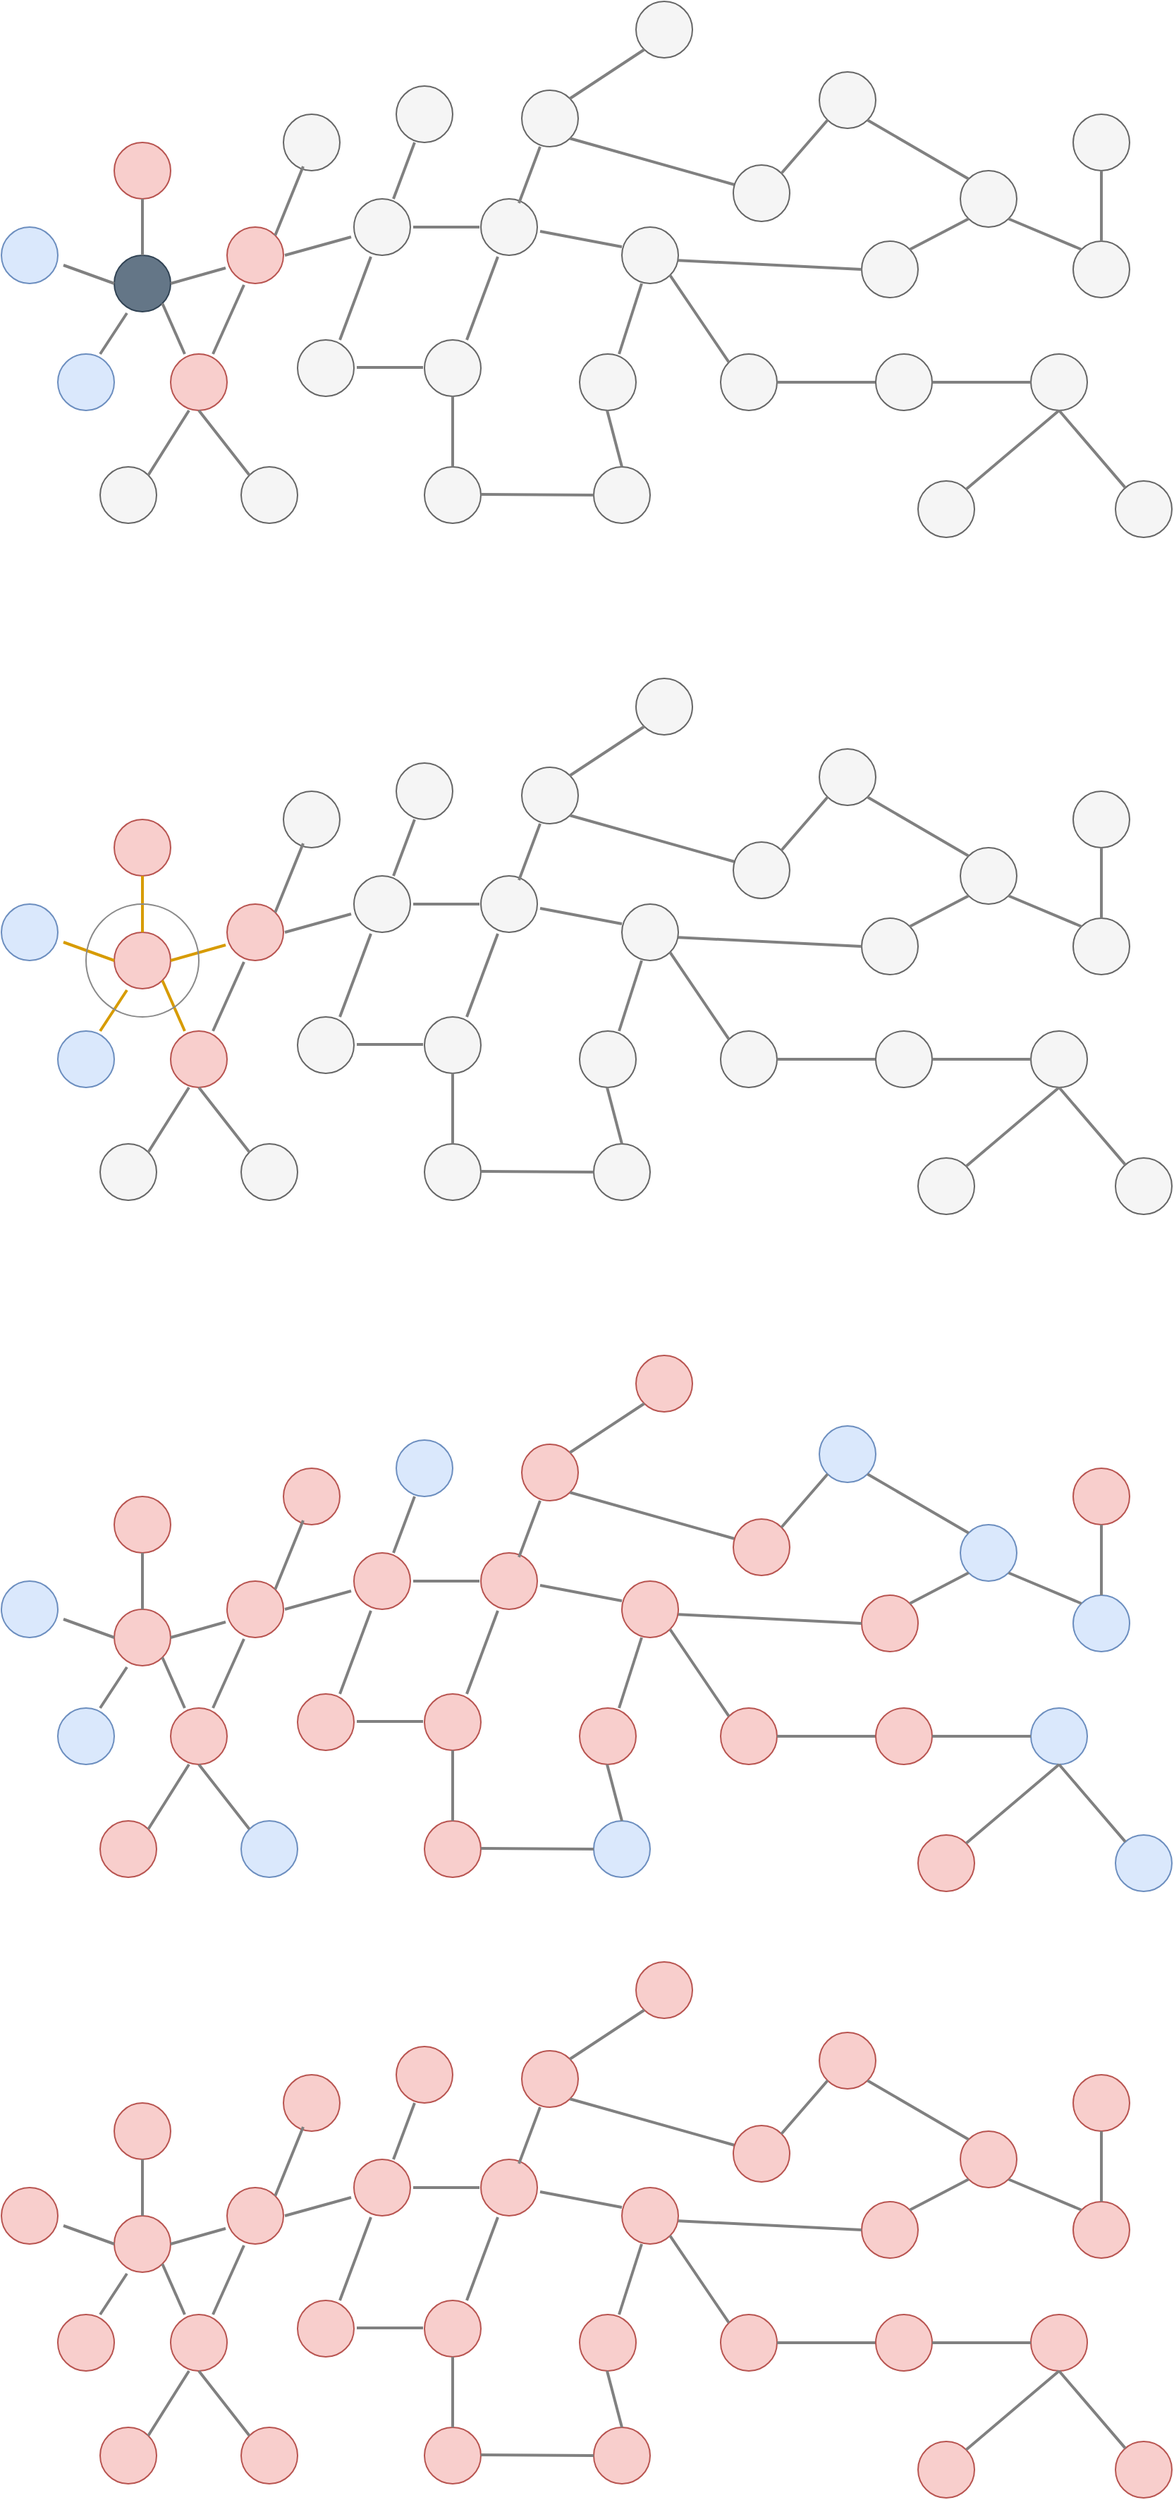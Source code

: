 <mxfile version="19.0.3" type="device"><diagram id="_y5TE2euCQc-JGISs_u5" name="Page-1"><mxGraphModel dx="1106" dy="842" grid="1" gridSize="10" guides="1" tooltips="1" connect="1" arrows="1" fold="1" page="1" pageScale="1" pageWidth="5000" pageHeight="3000" math="0" shadow="0"><root><mxCell id="0"/><mxCell id="1" parent="0"/><mxCell id="DpoUf5H5KC-W4tvYfiEu-1" value="" style="ellipse;whiteSpace=wrap;html=1;aspect=fixed;fillColor=#dae8fc;strokeColor=#6c8ebf;" parent="1" vertex="1"><mxGeometry x="20" y="170" width="40" height="40" as="geometry"/></mxCell><mxCell id="DpoUf5H5KC-W4tvYfiEu-2" value="" style="ellipse;whiteSpace=wrap;html=1;aspect=fixed;fillColor=#647687;strokeColor=#314354;fontColor=#ffffff;" parent="1" vertex="1"><mxGeometry x="100" y="190" width="40" height="40" as="geometry"/></mxCell><mxCell id="DpoUf5H5KC-W4tvYfiEu-3" value="" style="ellipse;whiteSpace=wrap;html=1;aspect=fixed;fillColor=#f8cecc;strokeColor=#b85450;" parent="1" vertex="1"><mxGeometry x="100" y="110" width="40" height="40" as="geometry"/></mxCell><mxCell id="DpoUf5H5KC-W4tvYfiEu-4" value="" style="ellipse;whiteSpace=wrap;html=1;aspect=fixed;fillColor=#f8cecc;strokeColor=#b85450;" parent="1" vertex="1"><mxGeometry x="180" y="170" width="40" height="40" as="geometry"/></mxCell><mxCell id="DpoUf5H5KC-W4tvYfiEu-5" value="" style="ellipse;whiteSpace=wrap;html=1;aspect=fixed;fillColor=#f8cecc;strokeColor=#b85450;" parent="1" vertex="1"><mxGeometry x="140" y="260" width="40" height="40" as="geometry"/></mxCell><mxCell id="DpoUf5H5KC-W4tvYfiEu-6" value="" style="ellipse;whiteSpace=wrap;html=1;aspect=fixed;fillColor=#dae8fc;strokeColor=#6c8ebf;" parent="1" vertex="1"><mxGeometry x="60" y="260" width="40" height="40" as="geometry"/></mxCell><mxCell id="DpoUf5H5KC-W4tvYfiEu-7" value="" style="endArrow=none;html=1;strokeWidth=2;entryX=1;entryY=0.5;entryDx=0;entryDy=0;exitX=-0.025;exitY=0.725;exitDx=0;exitDy=0;exitPerimeter=0;strokeColor=#808080;" parent="1" source="DpoUf5H5KC-W4tvYfiEu-4" target="DpoUf5H5KC-W4tvYfiEu-2" edge="1"><mxGeometry width="50" height="50" relative="1" as="geometry"><mxPoint x="440" y="380" as="sourcePoint"/><mxPoint x="490" y="330" as="targetPoint"/></mxGeometry></mxCell><mxCell id="DpoUf5H5KC-W4tvYfiEu-8" value="" style="endArrow=none;html=1;strokeWidth=2;exitX=1.1;exitY=0.675;exitDx=0;exitDy=0;exitPerimeter=0;strokeColor=#808080;" parent="1" source="DpoUf5H5KC-W4tvYfiEu-1" edge="1"><mxGeometry width="50" height="50" relative="1" as="geometry"><mxPoint x="189" y="209" as="sourcePoint"/><mxPoint x="100" y="210" as="targetPoint"/></mxGeometry></mxCell><mxCell id="DpoUf5H5KC-W4tvYfiEu-9" value="" style="endArrow=none;html=1;strokeWidth=2;exitX=0.5;exitY=0;exitDx=0;exitDy=0;entryX=0.5;entryY=1;entryDx=0;entryDy=0;strokeColor=#808080;" parent="1" source="DpoUf5H5KC-W4tvYfiEu-2" target="DpoUf5H5KC-W4tvYfiEu-3" edge="1"><mxGeometry width="50" height="50" relative="1" as="geometry"><mxPoint x="74" y="207" as="sourcePoint"/><mxPoint x="110" y="220" as="targetPoint"/></mxGeometry></mxCell><mxCell id="DpoUf5H5KC-W4tvYfiEu-10" value="" style="endArrow=none;html=1;strokeWidth=2;exitX=0.75;exitY=0;exitDx=0;exitDy=0;entryX=0.225;entryY=1.025;entryDx=0;entryDy=0;exitPerimeter=0;entryPerimeter=0;strokeColor=#808080;" parent="1" source="DpoUf5H5KC-W4tvYfiEu-6" target="DpoUf5H5KC-W4tvYfiEu-2" edge="1"><mxGeometry width="50" height="50" relative="1" as="geometry"><mxPoint x="130" y="200" as="sourcePoint"/><mxPoint x="130" y="160" as="targetPoint"/></mxGeometry></mxCell><mxCell id="DpoUf5H5KC-W4tvYfiEu-11" value="" style="endArrow=none;html=1;strokeWidth=2;exitX=0.25;exitY=0;exitDx=0;exitDy=0;entryX=1;entryY=1;entryDx=0;entryDy=0;exitPerimeter=0;strokeColor=#808080;" parent="1" source="DpoUf5H5KC-W4tvYfiEu-5" target="DpoUf5H5KC-W4tvYfiEu-2" edge="1"><mxGeometry width="50" height="50" relative="1" as="geometry"><mxPoint x="100" y="270" as="sourcePoint"/><mxPoint x="119" y="241" as="targetPoint"/></mxGeometry></mxCell><mxCell id="DpoUf5H5KC-W4tvYfiEu-12" value="" style="ellipse;whiteSpace=wrap;html=1;aspect=fixed;fillColor=#f5f5f5;strokeColor=#666666;fontColor=#333333;" parent="1" vertex="1"><mxGeometry x="270" y="150" width="40" height="40" as="geometry"/></mxCell><mxCell id="DpoUf5H5KC-W4tvYfiEu-13" value="" style="ellipse;whiteSpace=wrap;html=1;aspect=fixed;fillColor=#f5f5f5;strokeColor=#666666;fontColor=#333333;" parent="1" vertex="1"><mxGeometry x="220" y="90" width="40" height="40" as="geometry"/></mxCell><mxCell id="DpoUf5H5KC-W4tvYfiEu-14" value="" style="ellipse;whiteSpace=wrap;html=1;aspect=fixed;fillColor=#f5f5f5;strokeColor=#666666;fontColor=#333333;" parent="1" vertex="1"><mxGeometry x="90" y="340" width="40" height="40" as="geometry"/></mxCell><mxCell id="DpoUf5H5KC-W4tvYfiEu-15" value="" style="endArrow=none;html=1;strokeWidth=2;exitX=1;exitY=0;exitDx=0;exitDy=0;entryX=0.325;entryY=1;entryDx=0;entryDy=0;entryPerimeter=0;strokeColor=#808080;" parent="1" source="DpoUf5H5KC-W4tvYfiEu-14" target="DpoUf5H5KC-W4tvYfiEu-5" edge="1"><mxGeometry width="50" height="50" relative="1" as="geometry"><mxPoint x="100" y="270" as="sourcePoint"/><mxPoint x="119" y="241" as="targetPoint"/></mxGeometry></mxCell><mxCell id="DpoUf5H5KC-W4tvYfiEu-16" value="" style="endArrow=none;html=1;strokeWidth=2;entryX=0.3;entryY=1.025;entryDx=0;entryDy=0;entryPerimeter=0;strokeColor=#808080;" parent="1" target="DpoUf5H5KC-W4tvYfiEu-4" edge="1"><mxGeometry width="50" height="50" relative="1" as="geometry"><mxPoint x="170" y="260" as="sourcePoint"/><mxPoint x="201.718" y="210.002" as="targetPoint"/></mxGeometry></mxCell><mxCell id="DpoUf5H5KC-W4tvYfiEu-17" value="" style="endArrow=none;html=1;strokeWidth=2;entryX=0.35;entryY=0.925;entryDx=0;entryDy=0;exitX=1;exitY=0;exitDx=0;exitDy=0;entryPerimeter=0;strokeColor=#808080;" parent="1" source="DpoUf5H5KC-W4tvYfiEu-4" target="DpoUf5H5KC-W4tvYfiEu-13" edge="1"><mxGeometry width="50" height="50" relative="1" as="geometry"><mxPoint x="180" y="270" as="sourcePoint"/><mxPoint x="202" y="221" as="targetPoint"/></mxGeometry></mxCell><mxCell id="DpoUf5H5KC-W4tvYfiEu-20" value="" style="ellipse;whiteSpace=wrap;html=1;aspect=fixed;fillColor=#f5f5f5;strokeColor=#666666;fontColor=#333333;" parent="1" vertex="1"><mxGeometry x="190" y="340" width="40" height="40" as="geometry"/></mxCell><mxCell id="DpoUf5H5KC-W4tvYfiEu-21" value="" style="endArrow=none;html=1;strokeWidth=2;entryX=0.5;entryY=1;entryDx=0;entryDy=0;exitX=0;exitY=0;exitDx=0;exitDy=0;strokeColor=#808080;" parent="1" source="DpoUf5H5KC-W4tvYfiEu-20" target="DpoUf5H5KC-W4tvYfiEu-5" edge="1"><mxGeometry width="50" height="50" relative="1" as="geometry"><mxPoint x="224.142" y="185.858" as="sourcePoint"/><mxPoint x="244" y="137" as="targetPoint"/></mxGeometry></mxCell><mxCell id="DpoUf5H5KC-W4tvYfiEu-22" value="" style="endArrow=none;html=1;strokeWidth=2;entryX=1;entryY=0.5;entryDx=0;entryDy=0;exitX=-0.05;exitY=0.675;exitDx=0;exitDy=0;strokeColor=#808080;exitPerimeter=0;" parent="1" source="DpoUf5H5KC-W4tvYfiEu-12" edge="1"><mxGeometry width="50" height="50" relative="1" as="geometry"><mxPoint x="260" y="179" as="sourcePoint"/><mxPoint x="221" y="190" as="targetPoint"/></mxGeometry></mxCell><mxCell id="DpoUf5H5KC-W4tvYfiEu-24" value="" style="ellipse;whiteSpace=wrap;html=1;aspect=fixed;fillColor=#f5f5f5;strokeColor=#666666;fontColor=#333333;" parent="1" vertex="1"><mxGeometry x="230" y="250" width="40" height="40" as="geometry"/></mxCell><mxCell id="DpoUf5H5KC-W4tvYfiEu-25" value="" style="endArrow=none;html=1;strokeWidth=2;entryX=0.3;entryY=1.025;entryDx=0;entryDy=0;entryPerimeter=0;strokeColor=#808080;" parent="1" target="DpoUf5H5KC-W4tvYfiEu-12" edge="1"><mxGeometry width="50" height="50" relative="1" as="geometry"><mxPoint x="260" y="250" as="sourcePoint"/><mxPoint x="282" y="201" as="targetPoint"/></mxGeometry></mxCell><mxCell id="DpoUf5H5KC-W4tvYfiEu-26" value="" style="ellipse;whiteSpace=wrap;html=1;aspect=fixed;fillColor=#f5f5f5;strokeColor=#666666;fontColor=#333333;" parent="1" vertex="1"><mxGeometry x="300" y="70" width="40" height="40" as="geometry"/></mxCell><mxCell id="DpoUf5H5KC-W4tvYfiEu-27" value="" style="endArrow=none;html=1;strokeWidth=2;entryX=0.325;entryY=1;entryDx=0;entryDy=0;entryPerimeter=0;strokeColor=#808080;" parent="1" target="DpoUf5H5KC-W4tvYfiEu-26" edge="1"><mxGeometry width="50" height="50" relative="1" as="geometry"><mxPoint x="298" y="150" as="sourcePoint"/><mxPoint x="320" y="91" as="targetPoint"/></mxGeometry></mxCell><mxCell id="DpoUf5H5KC-W4tvYfiEu-28" value="" style="ellipse;whiteSpace=wrap;html=1;aspect=fixed;fillColor=#f5f5f5;strokeColor=#666666;fontColor=#333333;" parent="1" vertex="1"><mxGeometry x="360" y="150" width="40" height="40" as="geometry"/></mxCell><mxCell id="DpoUf5H5KC-W4tvYfiEu-29" value="" style="ellipse;whiteSpace=wrap;html=1;aspect=fixed;fillColor=#f5f5f5;strokeColor=#666666;fontColor=#333333;" parent="1" vertex="1"><mxGeometry x="320" y="250" width="40" height="40" as="geometry"/></mxCell><mxCell id="DpoUf5H5KC-W4tvYfiEu-30" value="" style="endArrow=none;html=1;strokeWidth=2;entryX=0.3;entryY=1.025;entryDx=0;entryDy=0;entryPerimeter=0;strokeColor=#808080;" parent="1" edge="1"><mxGeometry width="50" height="50" relative="1" as="geometry"><mxPoint x="350" y="250" as="sourcePoint"/><mxPoint x="372" y="191" as="targetPoint"/></mxGeometry></mxCell><mxCell id="DpoUf5H5KC-W4tvYfiEu-31" value="" style="endArrow=none;html=1;strokeWidth=2;entryX=1;entryY=0.5;entryDx=0;entryDy=0;strokeColor=#808080;" parent="1" edge="1"><mxGeometry width="50" height="50" relative="1" as="geometry"><mxPoint x="359" y="170" as="sourcePoint"/><mxPoint x="312" y="170" as="targetPoint"/></mxGeometry></mxCell><mxCell id="DpoUf5H5KC-W4tvYfiEu-32" value="" style="endArrow=none;html=1;strokeWidth=2;entryX=1;entryY=0.5;entryDx=0;entryDy=0;strokeColor=#808080;" parent="1" edge="1"><mxGeometry width="50" height="50" relative="1" as="geometry"><mxPoint x="319" y="269.5" as="sourcePoint"/><mxPoint x="272" y="269.5" as="targetPoint"/></mxGeometry></mxCell><mxCell id="DpoUf5H5KC-W4tvYfiEu-33" value="" style="ellipse;whiteSpace=wrap;html=1;aspect=fixed;fillColor=#f5f5f5;strokeColor=#666666;fontColor=#333333;" parent="1" vertex="1"><mxGeometry x="320" y="340" width="40" height="40" as="geometry"/></mxCell><mxCell id="DpoUf5H5KC-W4tvYfiEu-34" value="" style="endArrow=none;html=1;strokeWidth=2;entryX=0.5;entryY=0;entryDx=0;entryDy=0;strokeColor=#808080;exitX=0.5;exitY=1;exitDx=0;exitDy=0;" parent="1" source="DpoUf5H5KC-W4tvYfiEu-29" target="DpoUf5H5KC-W4tvYfiEu-33" edge="1"><mxGeometry width="50" height="50" relative="1" as="geometry"><mxPoint x="329" y="279.5" as="sourcePoint"/><mxPoint x="282" y="279.5" as="targetPoint"/></mxGeometry></mxCell><mxCell id="DpoUf5H5KC-W4tvYfiEu-35" value="" style="ellipse;whiteSpace=wrap;html=1;aspect=fixed;fillColor=#f5f5f5;strokeColor=#666666;fontColor=#333333;" parent="1" vertex="1"><mxGeometry x="440" y="340" width="40" height="40" as="geometry"/></mxCell><mxCell id="DpoUf5H5KC-W4tvYfiEu-36" value="" style="ellipse;whiteSpace=wrap;html=1;aspect=fixed;fillColor=#f5f5f5;strokeColor=#666666;fontColor=#333333;" parent="1" vertex="1"><mxGeometry x="430" y="260" width="40" height="40" as="geometry"/></mxCell><mxCell id="DpoUf5H5KC-W4tvYfiEu-37" value="" style="endArrow=none;html=1;strokeWidth=2;entryX=0.5;entryY=0;entryDx=0;entryDy=0;strokeColor=#808080;exitX=0.5;exitY=1;exitDx=0;exitDy=0;" parent="1" target="DpoUf5H5KC-W4tvYfiEu-35" edge="1"><mxGeometry width="50" height="50" relative="1" as="geometry"><mxPoint x="449.5" y="300" as="sourcePoint"/><mxPoint x="449.5" y="350" as="targetPoint"/></mxGeometry></mxCell><mxCell id="DpoUf5H5KC-W4tvYfiEu-38" value="" style="endArrow=none;html=1;strokeWidth=2;entryX=1;entryY=0.5;entryDx=0;entryDy=0;strokeColor=#808080;exitX=0;exitY=0.5;exitDx=0;exitDy=0;" parent="1" source="DpoUf5H5KC-W4tvYfiEu-35" edge="1"><mxGeometry width="50" height="50" relative="1" as="geometry"><mxPoint x="407" y="359.5" as="sourcePoint"/><mxPoint x="360" y="359.5" as="targetPoint"/></mxGeometry></mxCell><mxCell id="DpoUf5H5KC-W4tvYfiEu-39" value="" style="ellipse;whiteSpace=wrap;html=1;aspect=fixed;fillColor=#f5f5f5;strokeColor=#666666;fontColor=#333333;" parent="1" vertex="1"><mxGeometry x="460" y="170" width="40" height="40" as="geometry"/></mxCell><mxCell id="DpoUf5H5KC-W4tvYfiEu-40" value="" style="endArrow=none;html=1;strokeWidth=2;entryX=0.35;entryY=1;entryDx=0;entryDy=0;strokeColor=#808080;entryPerimeter=0;" parent="1" target="DpoUf5H5KC-W4tvYfiEu-39" edge="1"><mxGeometry width="50" height="50" relative="1" as="geometry"><mxPoint x="458" y="260" as="sourcePoint"/><mxPoint x="480" y="201" as="targetPoint"/></mxGeometry></mxCell><mxCell id="DpoUf5H5KC-W4tvYfiEu-41" value="" style="endArrow=none;html=1;strokeWidth=2;entryX=1;entryY=0.5;entryDx=0;entryDy=0;strokeColor=#808080;exitX=-0.05;exitY=0.275;exitDx=0;exitDy=0;exitPerimeter=0;" parent="1" edge="1"><mxGeometry width="50" height="50" relative="1" as="geometry"><mxPoint x="460" y="184" as="sourcePoint"/><mxPoint x="402" y="173" as="targetPoint"/></mxGeometry></mxCell><mxCell id="DpoUf5H5KC-W4tvYfiEu-42" value="" style="ellipse;whiteSpace=wrap;html=1;aspect=fixed;fillColor=#f5f5f5;strokeColor=#666666;fontColor=#333333;" parent="1" vertex="1"><mxGeometry x="389" y="73" width="40" height="40" as="geometry"/></mxCell><mxCell id="DpoUf5H5KC-W4tvYfiEu-43" value="" style="endArrow=none;html=1;strokeWidth=2;entryX=0.325;entryY=1;entryDx=0;entryDy=0;entryPerimeter=0;strokeColor=#808080;" parent="1" target="DpoUf5H5KC-W4tvYfiEu-42" edge="1"><mxGeometry width="50" height="50" relative="1" as="geometry"><mxPoint x="387" y="153" as="sourcePoint"/><mxPoint x="409" y="94" as="targetPoint"/></mxGeometry></mxCell><mxCell id="DpoUf5H5KC-W4tvYfiEu-44" value="" style="ellipse;whiteSpace=wrap;html=1;aspect=fixed;fillColor=#f5f5f5;strokeColor=#666666;fontColor=#333333;" parent="1" vertex="1"><mxGeometry x="470" y="10" width="40" height="40" as="geometry"/></mxCell><mxCell id="DpoUf5H5KC-W4tvYfiEu-46" value="" style="endArrow=none;html=1;strokeWidth=2;entryX=0;entryY=1;entryDx=0;entryDy=0;strokeColor=#808080;exitX=1;exitY=0;exitDx=0;exitDy=0;" parent="1" source="DpoUf5H5KC-W4tvYfiEu-42" target="DpoUf5H5KC-W4tvYfiEu-44" edge="1"><mxGeometry width="50" height="50" relative="1" as="geometry"><mxPoint x="397" y="163" as="sourcePoint"/><mxPoint x="412" y="123" as="targetPoint"/></mxGeometry></mxCell><mxCell id="DpoUf5H5KC-W4tvYfiEu-47" value="" style="endArrow=none;html=1;strokeWidth=2;strokeColor=#808080;exitX=1;exitY=1;exitDx=0;exitDy=0;" parent="1" source="DpoUf5H5KC-W4tvYfiEu-42" edge="1"><mxGeometry width="50" height="50" relative="1" as="geometry"><mxPoint x="433.142" y="88.858" as="sourcePoint"/><mxPoint x="540" y="140" as="targetPoint"/></mxGeometry></mxCell><mxCell id="DpoUf5H5KC-W4tvYfiEu-50" value="" style="ellipse;whiteSpace=wrap;html=1;aspect=fixed;fillColor=#f5f5f5;strokeColor=#666666;fontColor=#333333;" parent="1" vertex="1"><mxGeometry x="539" y="126" width="40" height="40" as="geometry"/></mxCell><mxCell id="DpoUf5H5KC-W4tvYfiEu-51" value="" style="ellipse;whiteSpace=wrap;html=1;aspect=fixed;fillColor=#f5f5f5;strokeColor=#666666;fontColor=#333333;" parent="1" vertex="1"><mxGeometry x="600" y="60" width="40" height="40" as="geometry"/></mxCell><mxCell id="DpoUf5H5KC-W4tvYfiEu-52" value="" style="endArrow=none;html=1;strokeWidth=2;entryX=0;entryY=1;entryDx=0;entryDy=0;strokeColor=#808080;exitX=1;exitY=0;exitDx=0;exitDy=0;" parent="1" source="DpoUf5H5KC-W4tvYfiEu-50" target="DpoUf5H5KC-W4tvYfiEu-51" edge="1"><mxGeometry width="50" height="50" relative="1" as="geometry"><mxPoint x="468" y="270" as="sourcePoint"/><mxPoint x="484" y="220" as="targetPoint"/></mxGeometry></mxCell><mxCell id="DpoUf5H5KC-W4tvYfiEu-53" value="" style="ellipse;whiteSpace=wrap;html=1;aspect=fixed;fillColor=#f5f5f5;strokeColor=#666666;fontColor=#333333;" parent="1" vertex="1"><mxGeometry x="630" y="180" width="40" height="40" as="geometry"/></mxCell><mxCell id="DpoUf5H5KC-W4tvYfiEu-54" value="" style="endArrow=none;html=1;strokeWidth=2;strokeColor=#808080;exitX=1;exitY=1;exitDx=0;exitDy=0;entryX=0;entryY=0.5;entryDx=0;entryDy=0;" parent="1" target="DpoUf5H5KC-W4tvYfiEu-53" edge="1"><mxGeometry width="50" height="50" relative="1" as="geometry"><mxPoint x="500.002" y="193.572" as="sourcePoint"/><mxPoint x="616.86" y="226.43" as="targetPoint"/></mxGeometry></mxCell><mxCell id="DpoUf5H5KC-W4tvYfiEu-55" value="" style="ellipse;whiteSpace=wrap;html=1;aspect=fixed;fillColor=#f5f5f5;strokeColor=#666666;fontColor=#333333;" parent="1" vertex="1"><mxGeometry x="700" y="130" width="40" height="40" as="geometry"/></mxCell><mxCell id="DpoUf5H5KC-W4tvYfiEu-56" value="" style="endArrow=none;html=1;strokeWidth=2;strokeColor=#808080;exitX=1;exitY=1;exitDx=0;exitDy=0;entryX=0;entryY=0;entryDx=0;entryDy=0;" parent="1" source="DpoUf5H5KC-W4tvYfiEu-51" target="DpoUf5H5KC-W4tvYfiEu-55" edge="1"><mxGeometry width="50" height="50" relative="1" as="geometry"><mxPoint x="433.142" y="117.142" as="sourcePoint"/><mxPoint x="550" y="150" as="targetPoint"/></mxGeometry></mxCell><mxCell id="DpoUf5H5KC-W4tvYfiEu-57" value="" style="endArrow=none;html=1;strokeWidth=2;entryX=0;entryY=1;entryDx=0;entryDy=0;strokeColor=#808080;exitX=1;exitY=0;exitDx=0;exitDy=0;" parent="1" source="DpoUf5H5KC-W4tvYfiEu-53" target="DpoUf5H5KC-W4tvYfiEu-55" edge="1"><mxGeometry width="50" height="50" relative="1" as="geometry"><mxPoint x="583.142" y="141.858" as="sourcePoint"/><mxPoint x="615.858" y="104.142" as="targetPoint"/></mxGeometry></mxCell><mxCell id="DpoUf5H5KC-W4tvYfiEu-58" value="" style="ellipse;whiteSpace=wrap;html=1;aspect=fixed;fillColor=#f5f5f5;strokeColor=#666666;fontColor=#333333;" parent="1" vertex="1"><mxGeometry x="530" y="260" width="40" height="40" as="geometry"/></mxCell><mxCell id="DpoUf5H5KC-W4tvYfiEu-59" value="" style="endArrow=none;html=1;strokeWidth=2;entryX=0;entryY=0;entryDx=0;entryDy=0;strokeColor=#808080;exitX=1;exitY=1;exitDx=0;exitDy=0;" parent="1" source="DpoUf5H5KC-W4tvYfiEu-39" target="DpoUf5H5KC-W4tvYfiEu-58" edge="1"><mxGeometry width="50" height="50" relative="1" as="geometry"><mxPoint x="459.5" y="310" as="sourcePoint"/><mxPoint x="470" y="350" as="targetPoint"/></mxGeometry></mxCell><mxCell id="DpoUf5H5KC-W4tvYfiEu-60" value="" style="endArrow=none;html=1;strokeWidth=2;strokeColor=#808080;exitX=1;exitY=0.5;exitDx=0;exitDy=0;" parent="1" source="DpoUf5H5KC-W4tvYfiEu-58" edge="1"><mxGeometry width="50" height="50" relative="1" as="geometry"><mxPoint x="583.142" y="141.858" as="sourcePoint"/><mxPoint x="640" y="280" as="targetPoint"/></mxGeometry></mxCell><mxCell id="DpoUf5H5KC-W4tvYfiEu-61" value="" style="ellipse;whiteSpace=wrap;html=1;aspect=fixed;fillColor=#f5f5f5;strokeColor=#666666;fontColor=#333333;" parent="1" vertex="1"><mxGeometry x="640" y="260" width="40" height="40" as="geometry"/></mxCell><mxCell id="DpoUf5H5KC-W4tvYfiEu-62" value="" style="ellipse;whiteSpace=wrap;html=1;aspect=fixed;fillColor=#f5f5f5;strokeColor=#666666;fontColor=#333333;" parent="1" vertex="1"><mxGeometry x="780" y="180" width="40" height="40" as="geometry"/></mxCell><mxCell id="DpoUf5H5KC-W4tvYfiEu-63" value="" style="ellipse;whiteSpace=wrap;html=1;aspect=fixed;fillColor=#f5f5f5;strokeColor=#666666;fontColor=#333333;" parent="1" vertex="1"><mxGeometry x="780" y="90" width="40" height="40" as="geometry"/></mxCell><mxCell id="DpoUf5H5KC-W4tvYfiEu-64" value="" style="ellipse;whiteSpace=wrap;html=1;aspect=fixed;fillColor=#f5f5f5;strokeColor=#666666;fontColor=#333333;" parent="1" vertex="1"><mxGeometry x="750" y="260" width="40" height="40" as="geometry"/></mxCell><mxCell id="DpoUf5H5KC-W4tvYfiEu-65" value="" style="ellipse;whiteSpace=wrap;html=1;aspect=fixed;fillColor=#f5f5f5;strokeColor=#666666;fontColor=#333333;" parent="1" vertex="1"><mxGeometry x="670" y="350" width="40" height="40" as="geometry"/></mxCell><mxCell id="DpoUf5H5KC-W4tvYfiEu-66" value="" style="ellipse;whiteSpace=wrap;html=1;aspect=fixed;fillColor=#f5f5f5;strokeColor=#666666;fontColor=#333333;" parent="1" vertex="1"><mxGeometry x="810" y="350" width="40" height="40" as="geometry"/></mxCell><mxCell id="DpoUf5H5KC-W4tvYfiEu-67" value="" style="endArrow=none;html=1;strokeWidth=2;strokeColor=#808080;exitX=1;exitY=1;exitDx=0;exitDy=0;entryX=0;entryY=0;entryDx=0;entryDy=0;" parent="1" source="DpoUf5H5KC-W4tvYfiEu-55" target="DpoUf5H5KC-W4tvYfiEu-62" edge="1"><mxGeometry width="50" height="50" relative="1" as="geometry"><mxPoint x="740.002" y="164.282" as="sourcePoint"/><mxPoint x="786" y="176" as="targetPoint"/></mxGeometry></mxCell><mxCell id="DpoUf5H5KC-W4tvYfiEu-68" value="" style="endArrow=none;html=1;strokeWidth=2;strokeColor=#808080;exitX=0.5;exitY=1;exitDx=0;exitDy=0;entryX=0.5;entryY=0;entryDx=0;entryDy=0;" parent="1" source="DpoUf5H5KC-W4tvYfiEu-63" target="DpoUf5H5KC-W4tvYfiEu-62" edge="1"><mxGeometry width="50" height="50" relative="1" as="geometry"><mxPoint x="744.142" y="174.142" as="sourcePoint"/><mxPoint x="795.858" y="195.858" as="targetPoint"/></mxGeometry></mxCell><mxCell id="DpoUf5H5KC-W4tvYfiEu-69" value="" style="endArrow=none;html=1;strokeWidth=2;strokeColor=#808080;exitX=0.5;exitY=1;exitDx=0;exitDy=0;entryX=1;entryY=0;entryDx=0;entryDy=0;" parent="1" source="DpoUf5H5KC-W4tvYfiEu-64" target="DpoUf5H5KC-W4tvYfiEu-65" edge="1"><mxGeometry width="50" height="50" relative="1" as="geometry"><mxPoint x="810" y="140" as="sourcePoint"/><mxPoint x="810" y="190" as="targetPoint"/></mxGeometry></mxCell><mxCell id="DpoUf5H5KC-W4tvYfiEu-70" value="" style="endArrow=none;html=1;strokeWidth=2;strokeColor=#808080;exitX=0.5;exitY=1;exitDx=0;exitDy=0;" parent="1" source="DpoUf5H5KC-W4tvYfiEu-64" target="DpoUf5H5KC-W4tvYfiEu-66" edge="1"><mxGeometry width="50" height="50" relative="1" as="geometry"><mxPoint x="780" y="310" as="sourcePoint"/><mxPoint x="714.142" y="365.858" as="targetPoint"/></mxGeometry></mxCell><mxCell id="DpoUf5H5KC-W4tvYfiEu-71" value="" style="endArrow=none;html=1;strokeWidth=2;strokeColor=#808080;exitX=1;exitY=0.5;exitDx=0;exitDy=0;entryX=0;entryY=0.5;entryDx=0;entryDy=0;" parent="1" source="DpoUf5H5KC-W4tvYfiEu-61" target="DpoUf5H5KC-W4tvYfiEu-64" edge="1"><mxGeometry width="50" height="50" relative="1" as="geometry"><mxPoint x="580" y="290" as="sourcePoint"/><mxPoint x="650" y="290" as="targetPoint"/></mxGeometry></mxCell><mxCell id="Iwlw6BOm8wlO4DiRdCDy-1" value="" style="ellipse;whiteSpace=wrap;html=1;aspect=fixed;fillColor=#dae8fc;strokeColor=#6c8ebf;" parent="1" vertex="1"><mxGeometry x="20" y="650" width="40" height="40" as="geometry"/></mxCell><mxCell id="Iwlw6BOm8wlO4DiRdCDy-2" value="" style="ellipse;whiteSpace=wrap;html=1;aspect=fixed;fillColor=#f8cecc;strokeColor=#b85450;" parent="1" vertex="1"><mxGeometry x="100" y="670" width="40" height="40" as="geometry"/></mxCell><mxCell id="Iwlw6BOm8wlO4DiRdCDy-3" value="" style="ellipse;whiteSpace=wrap;html=1;aspect=fixed;fillColor=#f8cecc;strokeColor=#b85450;" parent="1" vertex="1"><mxGeometry x="100" y="590" width="40" height="40" as="geometry"/></mxCell><mxCell id="Iwlw6BOm8wlO4DiRdCDy-4" value="" style="ellipse;whiteSpace=wrap;html=1;aspect=fixed;fillColor=#f8cecc;strokeColor=#b85450;" parent="1" vertex="1"><mxGeometry x="180" y="650" width="40" height="40" as="geometry"/></mxCell><mxCell id="Iwlw6BOm8wlO4DiRdCDy-5" value="" style="ellipse;whiteSpace=wrap;html=1;aspect=fixed;fillColor=#f8cecc;strokeColor=#b85450;" parent="1" vertex="1"><mxGeometry x="140" y="740" width="40" height="40" as="geometry"/></mxCell><mxCell id="Iwlw6BOm8wlO4DiRdCDy-6" value="" style="ellipse;whiteSpace=wrap;html=1;aspect=fixed;fillColor=#dae8fc;strokeColor=#6c8ebf;" parent="1" vertex="1"><mxGeometry x="60" y="740" width="40" height="40" as="geometry"/></mxCell><mxCell id="Iwlw6BOm8wlO4DiRdCDy-7" value="" style="endArrow=none;html=1;strokeWidth=2;entryX=1;entryY=0.5;entryDx=0;entryDy=0;exitX=-0.025;exitY=0.725;exitDx=0;exitDy=0;exitPerimeter=0;strokeColor=#d79b00;fillColor=#ffe6cc;" parent="1" source="Iwlw6BOm8wlO4DiRdCDy-4" target="Iwlw6BOm8wlO4DiRdCDy-2" edge="1"><mxGeometry width="50" height="50" relative="1" as="geometry"><mxPoint x="440" y="860" as="sourcePoint"/><mxPoint x="490" y="810" as="targetPoint"/></mxGeometry></mxCell><mxCell id="Iwlw6BOm8wlO4DiRdCDy-8" value="" style="endArrow=none;html=1;strokeWidth=2;exitX=1.1;exitY=0.675;exitDx=0;exitDy=0;exitPerimeter=0;strokeColor=#d79b00;fillColor=#ffe6cc;" parent="1" source="Iwlw6BOm8wlO4DiRdCDy-1" edge="1"><mxGeometry width="50" height="50" relative="1" as="geometry"><mxPoint x="189" y="689" as="sourcePoint"/><mxPoint x="100" y="690" as="targetPoint"/></mxGeometry></mxCell><mxCell id="Iwlw6BOm8wlO4DiRdCDy-9" value="" style="endArrow=none;html=1;strokeWidth=2;exitX=0.5;exitY=0;exitDx=0;exitDy=0;entryX=0.5;entryY=1;entryDx=0;entryDy=0;strokeColor=#d79b00;fillColor=#ffe6cc;" parent="1" source="Iwlw6BOm8wlO4DiRdCDy-2" target="Iwlw6BOm8wlO4DiRdCDy-3" edge="1"><mxGeometry width="50" height="50" relative="1" as="geometry"><mxPoint x="74" y="687" as="sourcePoint"/><mxPoint x="110" y="700" as="targetPoint"/></mxGeometry></mxCell><mxCell id="Iwlw6BOm8wlO4DiRdCDy-10" value="" style="endArrow=none;html=1;strokeWidth=2;exitX=0.75;exitY=0;exitDx=0;exitDy=0;entryX=0.225;entryY=1.025;entryDx=0;entryDy=0;exitPerimeter=0;entryPerimeter=0;strokeColor=#d79b00;fillColor=#ffe6cc;" parent="1" source="Iwlw6BOm8wlO4DiRdCDy-6" target="Iwlw6BOm8wlO4DiRdCDy-2" edge="1"><mxGeometry width="50" height="50" relative="1" as="geometry"><mxPoint x="130" y="680" as="sourcePoint"/><mxPoint x="130" y="640" as="targetPoint"/></mxGeometry></mxCell><mxCell id="Iwlw6BOm8wlO4DiRdCDy-11" value="" style="endArrow=none;html=1;strokeWidth=2;exitX=0.25;exitY=0;exitDx=0;exitDy=0;entryX=1;entryY=1;entryDx=0;entryDy=0;exitPerimeter=0;strokeColor=#d79b00;fillColor=#ffe6cc;" parent="1" source="Iwlw6BOm8wlO4DiRdCDy-5" target="Iwlw6BOm8wlO4DiRdCDy-2" edge="1"><mxGeometry width="50" height="50" relative="1" as="geometry"><mxPoint x="100" y="750" as="sourcePoint"/><mxPoint x="119" y="721" as="targetPoint"/></mxGeometry></mxCell><mxCell id="Iwlw6BOm8wlO4DiRdCDy-12" value="" style="ellipse;whiteSpace=wrap;html=1;aspect=fixed;fillColor=#f5f5f5;strokeColor=#666666;fontColor=#333333;" parent="1" vertex="1"><mxGeometry x="270" y="630" width="40" height="40" as="geometry"/></mxCell><mxCell id="Iwlw6BOm8wlO4DiRdCDy-13" value="" style="ellipse;whiteSpace=wrap;html=1;aspect=fixed;fillColor=#f5f5f5;strokeColor=#666666;fontColor=#333333;" parent="1" vertex="1"><mxGeometry x="220" y="570" width="40" height="40" as="geometry"/></mxCell><mxCell id="Iwlw6BOm8wlO4DiRdCDy-14" value="" style="ellipse;whiteSpace=wrap;html=1;aspect=fixed;fillColor=#f5f5f5;strokeColor=#666666;fontColor=#333333;" parent="1" vertex="1"><mxGeometry x="90" y="820" width="40" height="40" as="geometry"/></mxCell><mxCell id="Iwlw6BOm8wlO4DiRdCDy-15" value="" style="endArrow=none;html=1;strokeWidth=2;exitX=1;exitY=0;exitDx=0;exitDy=0;entryX=0.325;entryY=1;entryDx=0;entryDy=0;entryPerimeter=0;strokeColor=#808080;" parent="1" source="Iwlw6BOm8wlO4DiRdCDy-14" target="Iwlw6BOm8wlO4DiRdCDy-5" edge="1"><mxGeometry width="50" height="50" relative="1" as="geometry"><mxPoint x="100" y="750" as="sourcePoint"/><mxPoint x="119" y="721" as="targetPoint"/></mxGeometry></mxCell><mxCell id="Iwlw6BOm8wlO4DiRdCDy-16" value="" style="endArrow=none;html=1;strokeWidth=2;entryX=0.3;entryY=1.025;entryDx=0;entryDy=0;entryPerimeter=0;strokeColor=#808080;" parent="1" target="Iwlw6BOm8wlO4DiRdCDy-4" edge="1"><mxGeometry width="50" height="50" relative="1" as="geometry"><mxPoint x="170" y="740" as="sourcePoint"/><mxPoint x="201.718" y="690.002" as="targetPoint"/></mxGeometry></mxCell><mxCell id="Iwlw6BOm8wlO4DiRdCDy-17" value="" style="endArrow=none;html=1;strokeWidth=2;entryX=0.35;entryY=0.925;entryDx=0;entryDy=0;exitX=1;exitY=0;exitDx=0;exitDy=0;entryPerimeter=0;strokeColor=#808080;" parent="1" source="Iwlw6BOm8wlO4DiRdCDy-4" target="Iwlw6BOm8wlO4DiRdCDy-13" edge="1"><mxGeometry width="50" height="50" relative="1" as="geometry"><mxPoint x="180" y="750" as="sourcePoint"/><mxPoint x="202" y="701" as="targetPoint"/></mxGeometry></mxCell><mxCell id="Iwlw6BOm8wlO4DiRdCDy-18" value="" style="ellipse;whiteSpace=wrap;html=1;aspect=fixed;fillColor=#f5f5f5;strokeColor=#666666;fontColor=#333333;" parent="1" vertex="1"><mxGeometry x="190" y="820" width="40" height="40" as="geometry"/></mxCell><mxCell id="Iwlw6BOm8wlO4DiRdCDy-19" value="" style="endArrow=none;html=1;strokeWidth=2;entryX=0.5;entryY=1;entryDx=0;entryDy=0;exitX=0;exitY=0;exitDx=0;exitDy=0;strokeColor=#808080;" parent="1" source="Iwlw6BOm8wlO4DiRdCDy-18" target="Iwlw6BOm8wlO4DiRdCDy-5" edge="1"><mxGeometry width="50" height="50" relative="1" as="geometry"><mxPoint x="224.142" y="665.858" as="sourcePoint"/><mxPoint x="244" y="617" as="targetPoint"/></mxGeometry></mxCell><mxCell id="Iwlw6BOm8wlO4DiRdCDy-20" value="" style="endArrow=none;html=1;strokeWidth=2;entryX=1;entryY=0.5;entryDx=0;entryDy=0;exitX=-0.05;exitY=0.675;exitDx=0;exitDy=0;strokeColor=#808080;exitPerimeter=0;" parent="1" source="Iwlw6BOm8wlO4DiRdCDy-12" edge="1"><mxGeometry width="50" height="50" relative="1" as="geometry"><mxPoint x="260" y="659" as="sourcePoint"/><mxPoint x="221" y="670" as="targetPoint"/></mxGeometry></mxCell><mxCell id="Iwlw6BOm8wlO4DiRdCDy-21" value="" style="ellipse;whiteSpace=wrap;html=1;aspect=fixed;fillColor=#f5f5f5;strokeColor=#666666;fontColor=#333333;" parent="1" vertex="1"><mxGeometry x="230" y="730" width="40" height="40" as="geometry"/></mxCell><mxCell id="Iwlw6BOm8wlO4DiRdCDy-22" value="" style="endArrow=none;html=1;strokeWidth=2;entryX=0.3;entryY=1.025;entryDx=0;entryDy=0;entryPerimeter=0;strokeColor=#808080;" parent="1" target="Iwlw6BOm8wlO4DiRdCDy-12" edge="1"><mxGeometry width="50" height="50" relative="1" as="geometry"><mxPoint x="260" y="730" as="sourcePoint"/><mxPoint x="282" y="681" as="targetPoint"/></mxGeometry></mxCell><mxCell id="Iwlw6BOm8wlO4DiRdCDy-23" value="" style="ellipse;whiteSpace=wrap;html=1;aspect=fixed;fillColor=#f5f5f5;strokeColor=#666666;fontColor=#333333;" parent="1" vertex="1"><mxGeometry x="300" y="550" width="40" height="40" as="geometry"/></mxCell><mxCell id="Iwlw6BOm8wlO4DiRdCDy-24" value="" style="endArrow=none;html=1;strokeWidth=2;entryX=0.325;entryY=1;entryDx=0;entryDy=0;entryPerimeter=0;strokeColor=#808080;" parent="1" target="Iwlw6BOm8wlO4DiRdCDy-23" edge="1"><mxGeometry width="50" height="50" relative="1" as="geometry"><mxPoint x="298" y="630" as="sourcePoint"/><mxPoint x="320" y="571" as="targetPoint"/></mxGeometry></mxCell><mxCell id="Iwlw6BOm8wlO4DiRdCDy-25" value="" style="ellipse;whiteSpace=wrap;html=1;aspect=fixed;fillColor=#f5f5f5;strokeColor=#666666;fontColor=#333333;" parent="1" vertex="1"><mxGeometry x="360" y="630" width="40" height="40" as="geometry"/></mxCell><mxCell id="Iwlw6BOm8wlO4DiRdCDy-26" value="" style="ellipse;whiteSpace=wrap;html=1;aspect=fixed;fillColor=#f5f5f5;strokeColor=#666666;fontColor=#333333;" parent="1" vertex="1"><mxGeometry x="320" y="730" width="40" height="40" as="geometry"/></mxCell><mxCell id="Iwlw6BOm8wlO4DiRdCDy-27" value="" style="endArrow=none;html=1;strokeWidth=2;entryX=0.3;entryY=1.025;entryDx=0;entryDy=0;entryPerimeter=0;strokeColor=#808080;" parent="1" edge="1"><mxGeometry width="50" height="50" relative="1" as="geometry"><mxPoint x="350" y="730" as="sourcePoint"/><mxPoint x="372" y="671" as="targetPoint"/></mxGeometry></mxCell><mxCell id="Iwlw6BOm8wlO4DiRdCDy-28" value="" style="endArrow=none;html=1;strokeWidth=2;entryX=1;entryY=0.5;entryDx=0;entryDy=0;strokeColor=#808080;" parent="1" edge="1"><mxGeometry width="50" height="50" relative="1" as="geometry"><mxPoint x="359" y="650" as="sourcePoint"/><mxPoint x="312" y="650" as="targetPoint"/></mxGeometry></mxCell><mxCell id="Iwlw6BOm8wlO4DiRdCDy-29" value="" style="endArrow=none;html=1;strokeWidth=2;entryX=1;entryY=0.5;entryDx=0;entryDy=0;strokeColor=#808080;" parent="1" edge="1"><mxGeometry width="50" height="50" relative="1" as="geometry"><mxPoint x="319" y="749.5" as="sourcePoint"/><mxPoint x="272" y="749.5" as="targetPoint"/></mxGeometry></mxCell><mxCell id="Iwlw6BOm8wlO4DiRdCDy-30" value="" style="ellipse;whiteSpace=wrap;html=1;aspect=fixed;fillColor=#f5f5f5;strokeColor=#666666;fontColor=#333333;" parent="1" vertex="1"><mxGeometry x="320" y="820" width="40" height="40" as="geometry"/></mxCell><mxCell id="Iwlw6BOm8wlO4DiRdCDy-31" value="" style="endArrow=none;html=1;strokeWidth=2;entryX=0.5;entryY=0;entryDx=0;entryDy=0;strokeColor=#808080;exitX=0.5;exitY=1;exitDx=0;exitDy=0;" parent="1" source="Iwlw6BOm8wlO4DiRdCDy-26" target="Iwlw6BOm8wlO4DiRdCDy-30" edge="1"><mxGeometry width="50" height="50" relative="1" as="geometry"><mxPoint x="329" y="759.5" as="sourcePoint"/><mxPoint x="282" y="759.5" as="targetPoint"/></mxGeometry></mxCell><mxCell id="Iwlw6BOm8wlO4DiRdCDy-32" value="" style="ellipse;whiteSpace=wrap;html=1;aspect=fixed;fillColor=#f5f5f5;strokeColor=#666666;fontColor=#333333;" parent="1" vertex="1"><mxGeometry x="440" y="820" width="40" height="40" as="geometry"/></mxCell><mxCell id="Iwlw6BOm8wlO4DiRdCDy-33" value="" style="ellipse;whiteSpace=wrap;html=1;aspect=fixed;fillColor=#f5f5f5;strokeColor=#666666;fontColor=#333333;" parent="1" vertex="1"><mxGeometry x="430" y="740" width="40" height="40" as="geometry"/></mxCell><mxCell id="Iwlw6BOm8wlO4DiRdCDy-34" value="" style="endArrow=none;html=1;strokeWidth=2;entryX=0.5;entryY=0;entryDx=0;entryDy=0;strokeColor=#808080;exitX=0.5;exitY=1;exitDx=0;exitDy=0;" parent="1" target="Iwlw6BOm8wlO4DiRdCDy-32" edge="1"><mxGeometry width="50" height="50" relative="1" as="geometry"><mxPoint x="449.5" y="780" as="sourcePoint"/><mxPoint x="449.5" y="830" as="targetPoint"/></mxGeometry></mxCell><mxCell id="Iwlw6BOm8wlO4DiRdCDy-35" value="" style="endArrow=none;html=1;strokeWidth=2;entryX=1;entryY=0.5;entryDx=0;entryDy=0;strokeColor=#808080;exitX=0;exitY=0.5;exitDx=0;exitDy=0;" parent="1" source="Iwlw6BOm8wlO4DiRdCDy-32" edge="1"><mxGeometry width="50" height="50" relative="1" as="geometry"><mxPoint x="407" y="839.5" as="sourcePoint"/><mxPoint x="360" y="839.5" as="targetPoint"/></mxGeometry></mxCell><mxCell id="Iwlw6BOm8wlO4DiRdCDy-36" value="" style="ellipse;whiteSpace=wrap;html=1;aspect=fixed;fillColor=#f5f5f5;strokeColor=#666666;fontColor=#333333;" parent="1" vertex="1"><mxGeometry x="460" y="650" width="40" height="40" as="geometry"/></mxCell><mxCell id="Iwlw6BOm8wlO4DiRdCDy-37" value="" style="endArrow=none;html=1;strokeWidth=2;entryX=0.35;entryY=1;entryDx=0;entryDy=0;strokeColor=#808080;entryPerimeter=0;" parent="1" target="Iwlw6BOm8wlO4DiRdCDy-36" edge="1"><mxGeometry width="50" height="50" relative="1" as="geometry"><mxPoint x="458" y="740" as="sourcePoint"/><mxPoint x="480" y="681" as="targetPoint"/></mxGeometry></mxCell><mxCell id="Iwlw6BOm8wlO4DiRdCDy-38" value="" style="endArrow=none;html=1;strokeWidth=2;entryX=1;entryY=0.5;entryDx=0;entryDy=0;strokeColor=#808080;exitX=-0.05;exitY=0.275;exitDx=0;exitDy=0;exitPerimeter=0;" parent="1" edge="1"><mxGeometry width="50" height="50" relative="1" as="geometry"><mxPoint x="460" y="664" as="sourcePoint"/><mxPoint x="402" y="653" as="targetPoint"/></mxGeometry></mxCell><mxCell id="Iwlw6BOm8wlO4DiRdCDy-39" value="" style="ellipse;whiteSpace=wrap;html=1;aspect=fixed;fillColor=#f5f5f5;strokeColor=#666666;fontColor=#333333;" parent="1" vertex="1"><mxGeometry x="389" y="553" width="40" height="40" as="geometry"/></mxCell><mxCell id="Iwlw6BOm8wlO4DiRdCDy-40" value="" style="endArrow=none;html=1;strokeWidth=2;entryX=0.325;entryY=1;entryDx=0;entryDy=0;entryPerimeter=0;strokeColor=#808080;" parent="1" target="Iwlw6BOm8wlO4DiRdCDy-39" edge="1"><mxGeometry width="50" height="50" relative="1" as="geometry"><mxPoint x="387" y="633" as="sourcePoint"/><mxPoint x="409" y="574" as="targetPoint"/></mxGeometry></mxCell><mxCell id="Iwlw6BOm8wlO4DiRdCDy-41" value="" style="ellipse;whiteSpace=wrap;html=1;aspect=fixed;fillColor=#f5f5f5;strokeColor=#666666;fontColor=#333333;" parent="1" vertex="1"><mxGeometry x="470" y="490" width="40" height="40" as="geometry"/></mxCell><mxCell id="Iwlw6BOm8wlO4DiRdCDy-42" value="" style="endArrow=none;html=1;strokeWidth=2;entryX=0;entryY=1;entryDx=0;entryDy=0;strokeColor=#808080;exitX=1;exitY=0;exitDx=0;exitDy=0;" parent="1" source="Iwlw6BOm8wlO4DiRdCDy-39" target="Iwlw6BOm8wlO4DiRdCDy-41" edge="1"><mxGeometry width="50" height="50" relative="1" as="geometry"><mxPoint x="397" y="643" as="sourcePoint"/><mxPoint x="412" y="603" as="targetPoint"/></mxGeometry></mxCell><mxCell id="Iwlw6BOm8wlO4DiRdCDy-43" value="" style="endArrow=none;html=1;strokeWidth=2;strokeColor=#808080;exitX=1;exitY=1;exitDx=0;exitDy=0;" parent="1" source="Iwlw6BOm8wlO4DiRdCDy-39" edge="1"><mxGeometry width="50" height="50" relative="1" as="geometry"><mxPoint x="433.142" y="568.858" as="sourcePoint"/><mxPoint x="540" y="620" as="targetPoint"/></mxGeometry></mxCell><mxCell id="Iwlw6BOm8wlO4DiRdCDy-44" value="" style="ellipse;whiteSpace=wrap;html=1;aspect=fixed;fillColor=#f5f5f5;strokeColor=#666666;fontColor=#333333;" parent="1" vertex="1"><mxGeometry x="539" y="606" width="40" height="40" as="geometry"/></mxCell><mxCell id="Iwlw6BOm8wlO4DiRdCDy-45" value="" style="ellipse;whiteSpace=wrap;html=1;aspect=fixed;fillColor=#f5f5f5;strokeColor=#666666;fontColor=#333333;" parent="1" vertex="1"><mxGeometry x="600" y="540" width="40" height="40" as="geometry"/></mxCell><mxCell id="Iwlw6BOm8wlO4DiRdCDy-46" value="" style="endArrow=none;html=1;strokeWidth=2;entryX=0;entryY=1;entryDx=0;entryDy=0;strokeColor=#808080;exitX=1;exitY=0;exitDx=0;exitDy=0;" parent="1" source="Iwlw6BOm8wlO4DiRdCDy-44" target="Iwlw6BOm8wlO4DiRdCDy-45" edge="1"><mxGeometry width="50" height="50" relative="1" as="geometry"><mxPoint x="468" y="750" as="sourcePoint"/><mxPoint x="484" y="700" as="targetPoint"/></mxGeometry></mxCell><mxCell id="Iwlw6BOm8wlO4DiRdCDy-47" value="" style="ellipse;whiteSpace=wrap;html=1;aspect=fixed;fillColor=#f5f5f5;strokeColor=#666666;fontColor=#333333;" parent="1" vertex="1"><mxGeometry x="630" y="660" width="40" height="40" as="geometry"/></mxCell><mxCell id="Iwlw6BOm8wlO4DiRdCDy-48" value="" style="endArrow=none;html=1;strokeWidth=2;strokeColor=#808080;exitX=1;exitY=1;exitDx=0;exitDy=0;entryX=0;entryY=0.5;entryDx=0;entryDy=0;" parent="1" target="Iwlw6BOm8wlO4DiRdCDy-47" edge="1"><mxGeometry width="50" height="50" relative="1" as="geometry"><mxPoint x="500.002" y="673.572" as="sourcePoint"/><mxPoint x="616.86" y="706.43" as="targetPoint"/></mxGeometry></mxCell><mxCell id="Iwlw6BOm8wlO4DiRdCDy-49" value="" style="ellipse;whiteSpace=wrap;html=1;aspect=fixed;fillColor=#f5f5f5;strokeColor=#666666;fontColor=#333333;" parent="1" vertex="1"><mxGeometry x="700" y="610" width="40" height="40" as="geometry"/></mxCell><mxCell id="Iwlw6BOm8wlO4DiRdCDy-50" value="" style="endArrow=none;html=1;strokeWidth=2;strokeColor=#808080;exitX=1;exitY=1;exitDx=0;exitDy=0;entryX=0;entryY=0;entryDx=0;entryDy=0;" parent="1" source="Iwlw6BOm8wlO4DiRdCDy-45" target="Iwlw6BOm8wlO4DiRdCDy-49" edge="1"><mxGeometry width="50" height="50" relative="1" as="geometry"><mxPoint x="433.142" y="597.142" as="sourcePoint"/><mxPoint x="550" y="630" as="targetPoint"/></mxGeometry></mxCell><mxCell id="Iwlw6BOm8wlO4DiRdCDy-51" value="" style="endArrow=none;html=1;strokeWidth=2;entryX=0;entryY=1;entryDx=0;entryDy=0;strokeColor=#808080;exitX=1;exitY=0;exitDx=0;exitDy=0;" parent="1" source="Iwlw6BOm8wlO4DiRdCDy-47" target="Iwlw6BOm8wlO4DiRdCDy-49" edge="1"><mxGeometry width="50" height="50" relative="1" as="geometry"><mxPoint x="583.142" y="621.858" as="sourcePoint"/><mxPoint x="615.858" y="584.142" as="targetPoint"/></mxGeometry></mxCell><mxCell id="Iwlw6BOm8wlO4DiRdCDy-52" value="" style="ellipse;whiteSpace=wrap;html=1;aspect=fixed;fillColor=#f5f5f5;strokeColor=#666666;fontColor=#333333;" parent="1" vertex="1"><mxGeometry x="530" y="740" width="40" height="40" as="geometry"/></mxCell><mxCell id="Iwlw6BOm8wlO4DiRdCDy-53" value="" style="endArrow=none;html=1;strokeWidth=2;entryX=0;entryY=0;entryDx=0;entryDy=0;strokeColor=#808080;exitX=1;exitY=1;exitDx=0;exitDy=0;" parent="1" source="Iwlw6BOm8wlO4DiRdCDy-36" target="Iwlw6BOm8wlO4DiRdCDy-52" edge="1"><mxGeometry width="50" height="50" relative="1" as="geometry"><mxPoint x="459.5" y="790" as="sourcePoint"/><mxPoint x="470" y="830" as="targetPoint"/></mxGeometry></mxCell><mxCell id="Iwlw6BOm8wlO4DiRdCDy-54" value="" style="endArrow=none;html=1;strokeWidth=2;strokeColor=#808080;exitX=1;exitY=0.5;exitDx=0;exitDy=0;" parent="1" source="Iwlw6BOm8wlO4DiRdCDy-52" edge="1"><mxGeometry width="50" height="50" relative="1" as="geometry"><mxPoint x="583.142" y="621.858" as="sourcePoint"/><mxPoint x="640" y="760" as="targetPoint"/></mxGeometry></mxCell><mxCell id="Iwlw6BOm8wlO4DiRdCDy-55" value="" style="ellipse;whiteSpace=wrap;html=1;aspect=fixed;fillColor=#f5f5f5;strokeColor=#666666;fontColor=#333333;" parent="1" vertex="1"><mxGeometry x="640" y="740" width="40" height="40" as="geometry"/></mxCell><mxCell id="Iwlw6BOm8wlO4DiRdCDy-56" value="" style="ellipse;whiteSpace=wrap;html=1;aspect=fixed;fillColor=#f5f5f5;strokeColor=#666666;fontColor=#333333;" parent="1" vertex="1"><mxGeometry x="780" y="660" width="40" height="40" as="geometry"/></mxCell><mxCell id="Iwlw6BOm8wlO4DiRdCDy-57" value="" style="ellipse;whiteSpace=wrap;html=1;aspect=fixed;fillColor=#f5f5f5;strokeColor=#666666;fontColor=#333333;" parent="1" vertex="1"><mxGeometry x="780" y="570" width="40" height="40" as="geometry"/></mxCell><mxCell id="Iwlw6BOm8wlO4DiRdCDy-58" value="" style="ellipse;whiteSpace=wrap;html=1;aspect=fixed;fillColor=#f5f5f5;strokeColor=#666666;fontColor=#333333;" parent="1" vertex="1"><mxGeometry x="750" y="740" width="40" height="40" as="geometry"/></mxCell><mxCell id="Iwlw6BOm8wlO4DiRdCDy-59" value="" style="ellipse;whiteSpace=wrap;html=1;aspect=fixed;fillColor=#f5f5f5;strokeColor=#666666;fontColor=#333333;" parent="1" vertex="1"><mxGeometry x="670" y="830" width="40" height="40" as="geometry"/></mxCell><mxCell id="Iwlw6BOm8wlO4DiRdCDy-60" value="" style="ellipse;whiteSpace=wrap;html=1;aspect=fixed;fillColor=#f5f5f5;strokeColor=#666666;fontColor=#333333;" parent="1" vertex="1"><mxGeometry x="810" y="830" width="40" height="40" as="geometry"/></mxCell><mxCell id="Iwlw6BOm8wlO4DiRdCDy-61" value="" style="endArrow=none;html=1;strokeWidth=2;strokeColor=#808080;exitX=1;exitY=1;exitDx=0;exitDy=0;entryX=0;entryY=0;entryDx=0;entryDy=0;" parent="1" source="Iwlw6BOm8wlO4DiRdCDy-49" target="Iwlw6BOm8wlO4DiRdCDy-56" edge="1"><mxGeometry width="50" height="50" relative="1" as="geometry"><mxPoint x="740.002" y="644.282" as="sourcePoint"/><mxPoint x="786" y="656" as="targetPoint"/></mxGeometry></mxCell><mxCell id="Iwlw6BOm8wlO4DiRdCDy-62" value="" style="endArrow=none;html=1;strokeWidth=2;strokeColor=#808080;exitX=0.5;exitY=1;exitDx=0;exitDy=0;entryX=0.5;entryY=0;entryDx=0;entryDy=0;" parent="1" source="Iwlw6BOm8wlO4DiRdCDy-57" target="Iwlw6BOm8wlO4DiRdCDy-56" edge="1"><mxGeometry width="50" height="50" relative="1" as="geometry"><mxPoint x="744.142" y="654.142" as="sourcePoint"/><mxPoint x="795.858" y="675.858" as="targetPoint"/></mxGeometry></mxCell><mxCell id="Iwlw6BOm8wlO4DiRdCDy-63" value="" style="endArrow=none;html=1;strokeWidth=2;strokeColor=#808080;exitX=0.5;exitY=1;exitDx=0;exitDy=0;entryX=1;entryY=0;entryDx=0;entryDy=0;" parent="1" source="Iwlw6BOm8wlO4DiRdCDy-58" target="Iwlw6BOm8wlO4DiRdCDy-59" edge="1"><mxGeometry width="50" height="50" relative="1" as="geometry"><mxPoint x="810" y="620" as="sourcePoint"/><mxPoint x="810" y="670" as="targetPoint"/></mxGeometry></mxCell><mxCell id="Iwlw6BOm8wlO4DiRdCDy-64" value="" style="endArrow=none;html=1;strokeWidth=2;strokeColor=#808080;exitX=0.5;exitY=1;exitDx=0;exitDy=0;" parent="1" source="Iwlw6BOm8wlO4DiRdCDy-58" target="Iwlw6BOm8wlO4DiRdCDy-60" edge="1"><mxGeometry width="50" height="50" relative="1" as="geometry"><mxPoint x="780" y="790" as="sourcePoint"/><mxPoint x="714.142" y="845.858" as="targetPoint"/></mxGeometry></mxCell><mxCell id="Iwlw6BOm8wlO4DiRdCDy-65" value="" style="endArrow=none;html=1;strokeWidth=2;strokeColor=#808080;exitX=1;exitY=0.5;exitDx=0;exitDy=0;entryX=0;entryY=0.5;entryDx=0;entryDy=0;" parent="1" source="Iwlw6BOm8wlO4DiRdCDy-55" target="Iwlw6BOm8wlO4DiRdCDy-58" edge="1"><mxGeometry width="50" height="50" relative="1" as="geometry"><mxPoint x="580" y="770" as="sourcePoint"/><mxPoint x="650" y="770" as="targetPoint"/></mxGeometry></mxCell><mxCell id="Iwlw6BOm8wlO4DiRdCDy-66" value="" style="ellipse;whiteSpace=wrap;html=1;aspect=fixed;fillColor=none;strokeColor=#8A8A8A;" parent="1" vertex="1"><mxGeometry x="80" y="650" width="80" height="80" as="geometry"/></mxCell><mxCell id="Iwlw6BOm8wlO4DiRdCDy-67" value="" style="ellipse;whiteSpace=wrap;html=1;aspect=fixed;fillColor=#dae8fc;strokeColor=#6c8ebf;" parent="1" vertex="1"><mxGeometry x="20" y="1130" width="40" height="40" as="geometry"/></mxCell><mxCell id="Iwlw6BOm8wlO4DiRdCDy-68" value="" style="ellipse;whiteSpace=wrap;html=1;aspect=fixed;fillColor=#f8cecc;strokeColor=#b85450;" parent="1" vertex="1"><mxGeometry x="100" y="1150" width="40" height="40" as="geometry"/></mxCell><mxCell id="Iwlw6BOm8wlO4DiRdCDy-69" value="" style="ellipse;whiteSpace=wrap;html=1;aspect=fixed;fillColor=#f8cecc;strokeColor=#b85450;" parent="1" vertex="1"><mxGeometry x="100" y="1070" width="40" height="40" as="geometry"/></mxCell><mxCell id="Iwlw6BOm8wlO4DiRdCDy-70" value="" style="ellipse;whiteSpace=wrap;html=1;aspect=fixed;fillColor=#f8cecc;strokeColor=#b85450;" parent="1" vertex="1"><mxGeometry x="180" y="1130" width="40" height="40" as="geometry"/></mxCell><mxCell id="Iwlw6BOm8wlO4DiRdCDy-71" value="" style="ellipse;whiteSpace=wrap;html=1;aspect=fixed;fillColor=#f8cecc;strokeColor=#b85450;" parent="1" vertex="1"><mxGeometry x="140" y="1220" width="40" height="40" as="geometry"/></mxCell><mxCell id="Iwlw6BOm8wlO4DiRdCDy-72" value="" style="ellipse;whiteSpace=wrap;html=1;aspect=fixed;fillColor=#dae8fc;strokeColor=#6c8ebf;" parent="1" vertex="1"><mxGeometry x="60" y="1220" width="40" height="40" as="geometry"/></mxCell><mxCell id="Iwlw6BOm8wlO4DiRdCDy-73" value="" style="endArrow=none;html=1;strokeWidth=2;entryX=1;entryY=0.5;entryDx=0;entryDy=0;exitX=-0.025;exitY=0.725;exitDx=0;exitDy=0;exitPerimeter=0;strokeColor=#808080;" parent="1" source="Iwlw6BOm8wlO4DiRdCDy-70" target="Iwlw6BOm8wlO4DiRdCDy-68" edge="1"><mxGeometry width="50" height="50" relative="1" as="geometry"><mxPoint x="440" y="1340" as="sourcePoint"/><mxPoint x="490" y="1290" as="targetPoint"/></mxGeometry></mxCell><mxCell id="Iwlw6BOm8wlO4DiRdCDy-74" value="" style="endArrow=none;html=1;strokeWidth=2;exitX=1.1;exitY=0.675;exitDx=0;exitDy=0;exitPerimeter=0;strokeColor=#808080;" parent="1" source="Iwlw6BOm8wlO4DiRdCDy-67" edge="1"><mxGeometry width="50" height="50" relative="1" as="geometry"><mxPoint x="189" y="1169" as="sourcePoint"/><mxPoint x="100" y="1170" as="targetPoint"/></mxGeometry></mxCell><mxCell id="Iwlw6BOm8wlO4DiRdCDy-75" value="" style="endArrow=none;html=1;strokeWidth=2;exitX=0.5;exitY=0;exitDx=0;exitDy=0;entryX=0.5;entryY=1;entryDx=0;entryDy=0;strokeColor=#808080;" parent="1" source="Iwlw6BOm8wlO4DiRdCDy-68" target="Iwlw6BOm8wlO4DiRdCDy-69" edge="1"><mxGeometry width="50" height="50" relative="1" as="geometry"><mxPoint x="74" y="1167" as="sourcePoint"/><mxPoint x="110" y="1180" as="targetPoint"/></mxGeometry></mxCell><mxCell id="Iwlw6BOm8wlO4DiRdCDy-76" value="" style="endArrow=none;html=1;strokeWidth=2;exitX=0.75;exitY=0;exitDx=0;exitDy=0;entryX=0.225;entryY=1.025;entryDx=0;entryDy=0;exitPerimeter=0;entryPerimeter=0;strokeColor=#808080;" parent="1" source="Iwlw6BOm8wlO4DiRdCDy-72" target="Iwlw6BOm8wlO4DiRdCDy-68" edge="1"><mxGeometry width="50" height="50" relative="1" as="geometry"><mxPoint x="130" y="1160" as="sourcePoint"/><mxPoint x="130" y="1120" as="targetPoint"/></mxGeometry></mxCell><mxCell id="Iwlw6BOm8wlO4DiRdCDy-77" value="" style="endArrow=none;html=1;strokeWidth=2;exitX=0.25;exitY=0;exitDx=0;exitDy=0;entryX=1;entryY=1;entryDx=0;entryDy=0;exitPerimeter=0;strokeColor=#808080;" parent="1" source="Iwlw6BOm8wlO4DiRdCDy-71" target="Iwlw6BOm8wlO4DiRdCDy-68" edge="1"><mxGeometry width="50" height="50" relative="1" as="geometry"><mxPoint x="100" y="1230" as="sourcePoint"/><mxPoint x="119" y="1201" as="targetPoint"/></mxGeometry></mxCell><mxCell id="Iwlw6BOm8wlO4DiRdCDy-78" value="" style="ellipse;whiteSpace=wrap;html=1;aspect=fixed;fillColor=#f8cecc;strokeColor=#b85450;" parent="1" vertex="1"><mxGeometry x="270" y="1110" width="40" height="40" as="geometry"/></mxCell><mxCell id="Iwlw6BOm8wlO4DiRdCDy-79" value="" style="ellipse;whiteSpace=wrap;html=1;aspect=fixed;fillColor=#f8cecc;strokeColor=#b85450;" parent="1" vertex="1"><mxGeometry x="220" y="1050" width="40" height="40" as="geometry"/></mxCell><mxCell id="Iwlw6BOm8wlO4DiRdCDy-80" value="" style="ellipse;whiteSpace=wrap;html=1;aspect=fixed;fillColor=#f8cecc;strokeColor=#b85450;" parent="1" vertex="1"><mxGeometry x="90" y="1300" width="40" height="40" as="geometry"/></mxCell><mxCell id="Iwlw6BOm8wlO4DiRdCDy-81" value="" style="endArrow=none;html=1;strokeWidth=2;exitX=1;exitY=0;exitDx=0;exitDy=0;entryX=0.325;entryY=1;entryDx=0;entryDy=0;entryPerimeter=0;strokeColor=#808080;" parent="1" source="Iwlw6BOm8wlO4DiRdCDy-80" target="Iwlw6BOm8wlO4DiRdCDy-71" edge="1"><mxGeometry width="50" height="50" relative="1" as="geometry"><mxPoint x="100" y="1230" as="sourcePoint"/><mxPoint x="119" y="1201" as="targetPoint"/></mxGeometry></mxCell><mxCell id="Iwlw6BOm8wlO4DiRdCDy-82" value="" style="endArrow=none;html=1;strokeWidth=2;entryX=0.3;entryY=1.025;entryDx=0;entryDy=0;entryPerimeter=0;strokeColor=#808080;" parent="1" target="Iwlw6BOm8wlO4DiRdCDy-70" edge="1"><mxGeometry width="50" height="50" relative="1" as="geometry"><mxPoint x="170" y="1220" as="sourcePoint"/><mxPoint x="201.718" y="1170.002" as="targetPoint"/></mxGeometry></mxCell><mxCell id="Iwlw6BOm8wlO4DiRdCDy-83" value="" style="endArrow=none;html=1;strokeWidth=2;entryX=0.35;entryY=0.925;entryDx=0;entryDy=0;exitX=1;exitY=0;exitDx=0;exitDy=0;entryPerimeter=0;strokeColor=#808080;" parent="1" source="Iwlw6BOm8wlO4DiRdCDy-70" target="Iwlw6BOm8wlO4DiRdCDy-79" edge="1"><mxGeometry width="50" height="50" relative="1" as="geometry"><mxPoint x="180" y="1230" as="sourcePoint"/><mxPoint x="202" y="1181" as="targetPoint"/></mxGeometry></mxCell><mxCell id="Iwlw6BOm8wlO4DiRdCDy-84" value="" style="ellipse;whiteSpace=wrap;html=1;aspect=fixed;fillColor=#dae8fc;strokeColor=#6c8ebf;" parent="1" vertex="1"><mxGeometry x="190" y="1300" width="40" height="40" as="geometry"/></mxCell><mxCell id="Iwlw6BOm8wlO4DiRdCDy-85" value="" style="endArrow=none;html=1;strokeWidth=2;entryX=0.5;entryY=1;entryDx=0;entryDy=0;exitX=0;exitY=0;exitDx=0;exitDy=0;strokeColor=#808080;" parent="1" source="Iwlw6BOm8wlO4DiRdCDy-84" target="Iwlw6BOm8wlO4DiRdCDy-71" edge="1"><mxGeometry width="50" height="50" relative="1" as="geometry"><mxPoint x="224.142" y="1145.858" as="sourcePoint"/><mxPoint x="244" y="1097" as="targetPoint"/></mxGeometry></mxCell><mxCell id="Iwlw6BOm8wlO4DiRdCDy-86" value="" style="endArrow=none;html=1;strokeWidth=2;entryX=1;entryY=0.5;entryDx=0;entryDy=0;exitX=-0.05;exitY=0.675;exitDx=0;exitDy=0;strokeColor=#808080;exitPerimeter=0;" parent="1" source="Iwlw6BOm8wlO4DiRdCDy-78" edge="1"><mxGeometry width="50" height="50" relative="1" as="geometry"><mxPoint x="260" y="1139" as="sourcePoint"/><mxPoint x="221" y="1150" as="targetPoint"/></mxGeometry></mxCell><mxCell id="Iwlw6BOm8wlO4DiRdCDy-87" value="" style="ellipse;whiteSpace=wrap;html=1;aspect=fixed;fillColor=#f8cecc;strokeColor=#b85450;" parent="1" vertex="1"><mxGeometry x="230" y="1210" width="40" height="40" as="geometry"/></mxCell><mxCell id="Iwlw6BOm8wlO4DiRdCDy-88" value="" style="endArrow=none;html=1;strokeWidth=2;entryX=0.3;entryY=1.025;entryDx=0;entryDy=0;entryPerimeter=0;strokeColor=#808080;" parent="1" target="Iwlw6BOm8wlO4DiRdCDy-78" edge="1"><mxGeometry width="50" height="50" relative="1" as="geometry"><mxPoint x="260" y="1210" as="sourcePoint"/><mxPoint x="282" y="1161" as="targetPoint"/></mxGeometry></mxCell><mxCell id="Iwlw6BOm8wlO4DiRdCDy-89" value="" style="ellipse;whiteSpace=wrap;html=1;aspect=fixed;fillColor=#dae8fc;strokeColor=#6c8ebf;" parent="1" vertex="1"><mxGeometry x="300" y="1030" width="40" height="40" as="geometry"/></mxCell><mxCell id="Iwlw6BOm8wlO4DiRdCDy-90" value="" style="endArrow=none;html=1;strokeWidth=2;entryX=0.325;entryY=1;entryDx=0;entryDy=0;entryPerimeter=0;strokeColor=#808080;" parent="1" target="Iwlw6BOm8wlO4DiRdCDy-89" edge="1"><mxGeometry width="50" height="50" relative="1" as="geometry"><mxPoint x="298" y="1110" as="sourcePoint"/><mxPoint x="320" y="1051" as="targetPoint"/></mxGeometry></mxCell><mxCell id="Iwlw6BOm8wlO4DiRdCDy-91" value="" style="ellipse;whiteSpace=wrap;html=1;aspect=fixed;fillColor=#f8cecc;strokeColor=#b85450;" parent="1" vertex="1"><mxGeometry x="360" y="1110" width="40" height="40" as="geometry"/></mxCell><mxCell id="Iwlw6BOm8wlO4DiRdCDy-92" value="" style="ellipse;whiteSpace=wrap;html=1;aspect=fixed;fillColor=#f8cecc;strokeColor=#b85450;" parent="1" vertex="1"><mxGeometry x="320" y="1210" width="40" height="40" as="geometry"/></mxCell><mxCell id="Iwlw6BOm8wlO4DiRdCDy-93" value="" style="endArrow=none;html=1;strokeWidth=2;entryX=0.3;entryY=1.025;entryDx=0;entryDy=0;entryPerimeter=0;strokeColor=#808080;" parent="1" edge="1"><mxGeometry width="50" height="50" relative="1" as="geometry"><mxPoint x="350" y="1210" as="sourcePoint"/><mxPoint x="372" y="1151" as="targetPoint"/></mxGeometry></mxCell><mxCell id="Iwlw6BOm8wlO4DiRdCDy-94" value="" style="endArrow=none;html=1;strokeWidth=2;entryX=1;entryY=0.5;entryDx=0;entryDy=0;strokeColor=#808080;" parent="1" edge="1"><mxGeometry width="50" height="50" relative="1" as="geometry"><mxPoint x="359" y="1130" as="sourcePoint"/><mxPoint x="312" y="1130" as="targetPoint"/></mxGeometry></mxCell><mxCell id="Iwlw6BOm8wlO4DiRdCDy-95" value="" style="endArrow=none;html=1;strokeWidth=2;entryX=1;entryY=0.5;entryDx=0;entryDy=0;strokeColor=#808080;" parent="1" edge="1"><mxGeometry width="50" height="50" relative="1" as="geometry"><mxPoint x="319" y="1229.5" as="sourcePoint"/><mxPoint x="272" y="1229.5" as="targetPoint"/></mxGeometry></mxCell><mxCell id="Iwlw6BOm8wlO4DiRdCDy-96" value="" style="ellipse;whiteSpace=wrap;html=1;aspect=fixed;fillColor=#f8cecc;strokeColor=#b85450;" parent="1" vertex="1"><mxGeometry x="320" y="1300" width="40" height="40" as="geometry"/></mxCell><mxCell id="Iwlw6BOm8wlO4DiRdCDy-97" value="" style="endArrow=none;html=1;strokeWidth=2;entryX=0.5;entryY=0;entryDx=0;entryDy=0;strokeColor=#808080;exitX=0.5;exitY=1;exitDx=0;exitDy=0;" parent="1" source="Iwlw6BOm8wlO4DiRdCDy-92" target="Iwlw6BOm8wlO4DiRdCDy-96" edge="1"><mxGeometry width="50" height="50" relative="1" as="geometry"><mxPoint x="329" y="1239.5" as="sourcePoint"/><mxPoint x="282" y="1239.5" as="targetPoint"/></mxGeometry></mxCell><mxCell id="Iwlw6BOm8wlO4DiRdCDy-98" value="" style="ellipse;whiteSpace=wrap;html=1;aspect=fixed;fillColor=#dae8fc;strokeColor=#6c8ebf;" parent="1" vertex="1"><mxGeometry x="440" y="1300" width="40" height="40" as="geometry"/></mxCell><mxCell id="Iwlw6BOm8wlO4DiRdCDy-99" value="" style="ellipse;whiteSpace=wrap;html=1;aspect=fixed;fillColor=#f8cecc;strokeColor=#b85450;" parent="1" vertex="1"><mxGeometry x="430" y="1220" width="40" height="40" as="geometry"/></mxCell><mxCell id="Iwlw6BOm8wlO4DiRdCDy-100" value="" style="endArrow=none;html=1;strokeWidth=2;entryX=0.5;entryY=0;entryDx=0;entryDy=0;strokeColor=#808080;exitX=0.5;exitY=1;exitDx=0;exitDy=0;" parent="1" target="Iwlw6BOm8wlO4DiRdCDy-98" edge="1"><mxGeometry width="50" height="50" relative="1" as="geometry"><mxPoint x="449.5" y="1260" as="sourcePoint"/><mxPoint x="449.5" y="1310" as="targetPoint"/></mxGeometry></mxCell><mxCell id="Iwlw6BOm8wlO4DiRdCDy-101" value="" style="endArrow=none;html=1;strokeWidth=2;entryX=1;entryY=0.5;entryDx=0;entryDy=0;strokeColor=#808080;exitX=0;exitY=0.5;exitDx=0;exitDy=0;" parent="1" source="Iwlw6BOm8wlO4DiRdCDy-98" edge="1"><mxGeometry width="50" height="50" relative="1" as="geometry"><mxPoint x="407" y="1319.5" as="sourcePoint"/><mxPoint x="360" y="1319.5" as="targetPoint"/></mxGeometry></mxCell><mxCell id="Iwlw6BOm8wlO4DiRdCDy-102" value="" style="ellipse;whiteSpace=wrap;html=1;aspect=fixed;fillColor=#f8cecc;strokeColor=#b85450;" parent="1" vertex="1"><mxGeometry x="460" y="1130" width="40" height="40" as="geometry"/></mxCell><mxCell id="Iwlw6BOm8wlO4DiRdCDy-103" value="" style="endArrow=none;html=1;strokeWidth=2;entryX=0.35;entryY=1;entryDx=0;entryDy=0;strokeColor=#808080;entryPerimeter=0;" parent="1" target="Iwlw6BOm8wlO4DiRdCDy-102" edge="1"><mxGeometry width="50" height="50" relative="1" as="geometry"><mxPoint x="458" y="1220" as="sourcePoint"/><mxPoint x="480" y="1161" as="targetPoint"/></mxGeometry></mxCell><mxCell id="Iwlw6BOm8wlO4DiRdCDy-104" value="" style="endArrow=none;html=1;strokeWidth=2;entryX=1;entryY=0.5;entryDx=0;entryDy=0;strokeColor=#808080;exitX=-0.05;exitY=0.275;exitDx=0;exitDy=0;exitPerimeter=0;" parent="1" edge="1"><mxGeometry width="50" height="50" relative="1" as="geometry"><mxPoint x="460" y="1144" as="sourcePoint"/><mxPoint x="402" y="1133" as="targetPoint"/></mxGeometry></mxCell><mxCell id="Iwlw6BOm8wlO4DiRdCDy-105" value="" style="ellipse;whiteSpace=wrap;html=1;aspect=fixed;fillColor=#f8cecc;strokeColor=#b85450;" parent="1" vertex="1"><mxGeometry x="389" y="1033" width="40" height="40" as="geometry"/></mxCell><mxCell id="Iwlw6BOm8wlO4DiRdCDy-106" value="" style="endArrow=none;html=1;strokeWidth=2;entryX=0.325;entryY=1;entryDx=0;entryDy=0;entryPerimeter=0;strokeColor=#808080;" parent="1" target="Iwlw6BOm8wlO4DiRdCDy-105" edge="1"><mxGeometry width="50" height="50" relative="1" as="geometry"><mxPoint x="387" y="1113" as="sourcePoint"/><mxPoint x="409" y="1054" as="targetPoint"/></mxGeometry></mxCell><mxCell id="Iwlw6BOm8wlO4DiRdCDy-107" value="" style="ellipse;whiteSpace=wrap;html=1;aspect=fixed;fillColor=#f8cecc;strokeColor=#b85450;" parent="1" vertex="1"><mxGeometry x="470" y="970" width="40" height="40" as="geometry"/></mxCell><mxCell id="Iwlw6BOm8wlO4DiRdCDy-108" value="" style="endArrow=none;html=1;strokeWidth=2;entryX=0;entryY=1;entryDx=0;entryDy=0;strokeColor=#808080;exitX=1;exitY=0;exitDx=0;exitDy=0;" parent="1" source="Iwlw6BOm8wlO4DiRdCDy-105" target="Iwlw6BOm8wlO4DiRdCDy-107" edge="1"><mxGeometry width="50" height="50" relative="1" as="geometry"><mxPoint x="397" y="1123" as="sourcePoint"/><mxPoint x="412" y="1083" as="targetPoint"/></mxGeometry></mxCell><mxCell id="Iwlw6BOm8wlO4DiRdCDy-109" value="" style="endArrow=none;html=1;strokeWidth=2;strokeColor=#808080;exitX=1;exitY=1;exitDx=0;exitDy=0;" parent="1" source="Iwlw6BOm8wlO4DiRdCDy-105" edge="1"><mxGeometry width="50" height="50" relative="1" as="geometry"><mxPoint x="433.142" y="1048.858" as="sourcePoint"/><mxPoint x="540" y="1100" as="targetPoint"/></mxGeometry></mxCell><mxCell id="Iwlw6BOm8wlO4DiRdCDy-110" value="" style="ellipse;whiteSpace=wrap;html=1;aspect=fixed;fillColor=#f8cecc;strokeColor=#b85450;" parent="1" vertex="1"><mxGeometry x="539" y="1086" width="40" height="40" as="geometry"/></mxCell><mxCell id="Iwlw6BOm8wlO4DiRdCDy-111" value="" style="ellipse;whiteSpace=wrap;html=1;aspect=fixed;fillColor=#dae8fc;strokeColor=#6c8ebf;" parent="1" vertex="1"><mxGeometry x="600" y="1020" width="40" height="40" as="geometry"/></mxCell><mxCell id="Iwlw6BOm8wlO4DiRdCDy-112" value="" style="endArrow=none;html=1;strokeWidth=2;entryX=0;entryY=1;entryDx=0;entryDy=0;strokeColor=#808080;exitX=1;exitY=0;exitDx=0;exitDy=0;" parent="1" source="Iwlw6BOm8wlO4DiRdCDy-110" target="Iwlw6BOm8wlO4DiRdCDy-111" edge="1"><mxGeometry width="50" height="50" relative="1" as="geometry"><mxPoint x="468" y="1230" as="sourcePoint"/><mxPoint x="484" y="1180" as="targetPoint"/></mxGeometry></mxCell><mxCell id="Iwlw6BOm8wlO4DiRdCDy-113" value="" style="ellipse;whiteSpace=wrap;html=1;aspect=fixed;fillColor=#f8cecc;strokeColor=#b85450;" parent="1" vertex="1"><mxGeometry x="630" y="1140" width="40" height="40" as="geometry"/></mxCell><mxCell id="Iwlw6BOm8wlO4DiRdCDy-114" value="" style="endArrow=none;html=1;strokeWidth=2;strokeColor=#808080;exitX=1;exitY=1;exitDx=0;exitDy=0;entryX=0;entryY=0.5;entryDx=0;entryDy=0;" parent="1" target="Iwlw6BOm8wlO4DiRdCDy-113" edge="1"><mxGeometry width="50" height="50" relative="1" as="geometry"><mxPoint x="500.002" y="1153.572" as="sourcePoint"/><mxPoint x="616.86" y="1186.43" as="targetPoint"/></mxGeometry></mxCell><mxCell id="Iwlw6BOm8wlO4DiRdCDy-115" value="" style="ellipse;whiteSpace=wrap;html=1;aspect=fixed;fillColor=#dae8fc;strokeColor=#6c8ebf;" parent="1" vertex="1"><mxGeometry x="700" y="1090" width="40" height="40" as="geometry"/></mxCell><mxCell id="Iwlw6BOm8wlO4DiRdCDy-116" value="" style="endArrow=none;html=1;strokeWidth=2;strokeColor=#808080;exitX=1;exitY=1;exitDx=0;exitDy=0;entryX=0;entryY=0;entryDx=0;entryDy=0;" parent="1" source="Iwlw6BOm8wlO4DiRdCDy-111" target="Iwlw6BOm8wlO4DiRdCDy-115" edge="1"><mxGeometry width="50" height="50" relative="1" as="geometry"><mxPoint x="433.142" y="1077.142" as="sourcePoint"/><mxPoint x="550" y="1110" as="targetPoint"/></mxGeometry></mxCell><mxCell id="Iwlw6BOm8wlO4DiRdCDy-117" value="" style="endArrow=none;html=1;strokeWidth=2;entryX=0;entryY=1;entryDx=0;entryDy=0;strokeColor=#808080;exitX=1;exitY=0;exitDx=0;exitDy=0;" parent="1" source="Iwlw6BOm8wlO4DiRdCDy-113" target="Iwlw6BOm8wlO4DiRdCDy-115" edge="1"><mxGeometry width="50" height="50" relative="1" as="geometry"><mxPoint x="583.142" y="1101.858" as="sourcePoint"/><mxPoint x="615.858" y="1064.142" as="targetPoint"/></mxGeometry></mxCell><mxCell id="Iwlw6BOm8wlO4DiRdCDy-118" value="" style="ellipse;whiteSpace=wrap;html=1;aspect=fixed;fillColor=#f8cecc;strokeColor=#b85450;" parent="1" vertex="1"><mxGeometry x="530" y="1220" width="40" height="40" as="geometry"/></mxCell><mxCell id="Iwlw6BOm8wlO4DiRdCDy-119" value="" style="endArrow=none;html=1;strokeWidth=2;entryX=0;entryY=0;entryDx=0;entryDy=0;strokeColor=#808080;exitX=1;exitY=1;exitDx=0;exitDy=0;" parent="1" source="Iwlw6BOm8wlO4DiRdCDy-102" target="Iwlw6BOm8wlO4DiRdCDy-118" edge="1"><mxGeometry width="50" height="50" relative="1" as="geometry"><mxPoint x="459.5" y="1270" as="sourcePoint"/><mxPoint x="470" y="1310" as="targetPoint"/></mxGeometry></mxCell><mxCell id="Iwlw6BOm8wlO4DiRdCDy-120" value="" style="endArrow=none;html=1;strokeWidth=2;strokeColor=#808080;exitX=1;exitY=0.5;exitDx=0;exitDy=0;" parent="1" source="Iwlw6BOm8wlO4DiRdCDy-118" edge="1"><mxGeometry width="50" height="50" relative="1" as="geometry"><mxPoint x="583.142" y="1101.858" as="sourcePoint"/><mxPoint x="640" y="1240" as="targetPoint"/></mxGeometry></mxCell><mxCell id="Iwlw6BOm8wlO4DiRdCDy-121" value="" style="ellipse;whiteSpace=wrap;html=1;aspect=fixed;fillColor=#f8cecc;strokeColor=#b85450;" parent="1" vertex="1"><mxGeometry x="640" y="1220" width="40" height="40" as="geometry"/></mxCell><mxCell id="Iwlw6BOm8wlO4DiRdCDy-122" value="" style="ellipse;whiteSpace=wrap;html=1;aspect=fixed;fillColor=#dae8fc;strokeColor=#6c8ebf;" parent="1" vertex="1"><mxGeometry x="780" y="1140" width="40" height="40" as="geometry"/></mxCell><mxCell id="Iwlw6BOm8wlO4DiRdCDy-123" value="" style="ellipse;whiteSpace=wrap;html=1;aspect=fixed;fillColor=#f8cecc;strokeColor=#b85450;" parent="1" vertex="1"><mxGeometry x="780" y="1050" width="40" height="40" as="geometry"/></mxCell><mxCell id="Iwlw6BOm8wlO4DiRdCDy-124" value="" style="ellipse;whiteSpace=wrap;html=1;aspect=fixed;fillColor=#dae8fc;strokeColor=#6c8ebf;" parent="1" vertex="1"><mxGeometry x="750" y="1220" width="40" height="40" as="geometry"/></mxCell><mxCell id="Iwlw6BOm8wlO4DiRdCDy-125" value="" style="ellipse;whiteSpace=wrap;html=1;aspect=fixed;fillColor=#f8cecc;strokeColor=#b85450;" parent="1" vertex="1"><mxGeometry x="670" y="1310" width="40" height="40" as="geometry"/></mxCell><mxCell id="Iwlw6BOm8wlO4DiRdCDy-126" value="" style="ellipse;whiteSpace=wrap;html=1;aspect=fixed;fillColor=#dae8fc;strokeColor=#6c8ebf;" parent="1" vertex="1"><mxGeometry x="810" y="1310" width="40" height="40" as="geometry"/></mxCell><mxCell id="Iwlw6BOm8wlO4DiRdCDy-127" value="" style="endArrow=none;html=1;strokeWidth=2;strokeColor=#808080;exitX=1;exitY=1;exitDx=0;exitDy=0;entryX=0;entryY=0;entryDx=0;entryDy=0;" parent="1" source="Iwlw6BOm8wlO4DiRdCDy-115" target="Iwlw6BOm8wlO4DiRdCDy-122" edge="1"><mxGeometry width="50" height="50" relative="1" as="geometry"><mxPoint x="740.002" y="1124.282" as="sourcePoint"/><mxPoint x="786" y="1136" as="targetPoint"/></mxGeometry></mxCell><mxCell id="Iwlw6BOm8wlO4DiRdCDy-128" value="" style="endArrow=none;html=1;strokeWidth=2;strokeColor=#808080;exitX=0.5;exitY=1;exitDx=0;exitDy=0;entryX=0.5;entryY=0;entryDx=0;entryDy=0;" parent="1" source="Iwlw6BOm8wlO4DiRdCDy-123" target="Iwlw6BOm8wlO4DiRdCDy-122" edge="1"><mxGeometry width="50" height="50" relative="1" as="geometry"><mxPoint x="744.142" y="1134.142" as="sourcePoint"/><mxPoint x="795.858" y="1155.858" as="targetPoint"/></mxGeometry></mxCell><mxCell id="Iwlw6BOm8wlO4DiRdCDy-129" value="" style="endArrow=none;html=1;strokeWidth=2;strokeColor=#808080;exitX=0.5;exitY=1;exitDx=0;exitDy=0;entryX=1;entryY=0;entryDx=0;entryDy=0;" parent="1" source="Iwlw6BOm8wlO4DiRdCDy-124" target="Iwlw6BOm8wlO4DiRdCDy-125" edge="1"><mxGeometry width="50" height="50" relative="1" as="geometry"><mxPoint x="810" y="1100" as="sourcePoint"/><mxPoint x="810" y="1150" as="targetPoint"/></mxGeometry></mxCell><mxCell id="Iwlw6BOm8wlO4DiRdCDy-130" value="" style="endArrow=none;html=1;strokeWidth=2;strokeColor=#808080;exitX=0.5;exitY=1;exitDx=0;exitDy=0;" parent="1" source="Iwlw6BOm8wlO4DiRdCDy-124" target="Iwlw6BOm8wlO4DiRdCDy-126" edge="1"><mxGeometry width="50" height="50" relative="1" as="geometry"><mxPoint x="780" y="1270" as="sourcePoint"/><mxPoint x="714.142" y="1325.858" as="targetPoint"/></mxGeometry></mxCell><mxCell id="Iwlw6BOm8wlO4DiRdCDy-131" value="" style="endArrow=none;html=1;strokeWidth=2;strokeColor=#808080;exitX=1;exitY=0.5;exitDx=0;exitDy=0;entryX=0;entryY=0.5;entryDx=0;entryDy=0;" parent="1" source="Iwlw6BOm8wlO4DiRdCDy-121" target="Iwlw6BOm8wlO4DiRdCDy-124" edge="1"><mxGeometry width="50" height="50" relative="1" as="geometry"><mxPoint x="580" y="1250" as="sourcePoint"/><mxPoint x="650" y="1250" as="targetPoint"/></mxGeometry></mxCell><mxCell id="Iwlw6BOm8wlO4DiRdCDy-132" value="" style="ellipse;whiteSpace=wrap;html=1;aspect=fixed;fillColor=#f8cecc;strokeColor=#b85450;" parent="1" vertex="1"><mxGeometry x="20" y="1560" width="40" height="40" as="geometry"/></mxCell><mxCell id="Iwlw6BOm8wlO4DiRdCDy-133" value="" style="ellipse;whiteSpace=wrap;html=1;aspect=fixed;fillColor=#f8cecc;strokeColor=#b85450;" parent="1" vertex="1"><mxGeometry x="100" y="1580" width="40" height="40" as="geometry"/></mxCell><mxCell id="Iwlw6BOm8wlO4DiRdCDy-134" value="" style="ellipse;whiteSpace=wrap;html=1;aspect=fixed;fillColor=#f8cecc;strokeColor=#b85450;" parent="1" vertex="1"><mxGeometry x="100" y="1500" width="40" height="40" as="geometry"/></mxCell><mxCell id="Iwlw6BOm8wlO4DiRdCDy-135" value="" style="ellipse;whiteSpace=wrap;html=1;aspect=fixed;fillColor=#f8cecc;strokeColor=#b85450;" parent="1" vertex="1"><mxGeometry x="180" y="1560" width="40" height="40" as="geometry"/></mxCell><mxCell id="Iwlw6BOm8wlO4DiRdCDy-136" value="" style="ellipse;whiteSpace=wrap;html=1;aspect=fixed;fillColor=#f8cecc;strokeColor=#b85450;" parent="1" vertex="1"><mxGeometry x="140" y="1650" width="40" height="40" as="geometry"/></mxCell><mxCell id="Iwlw6BOm8wlO4DiRdCDy-137" value="" style="ellipse;whiteSpace=wrap;html=1;aspect=fixed;fillColor=#f8cecc;strokeColor=#b85450;" parent="1" vertex="1"><mxGeometry x="60" y="1650" width="40" height="40" as="geometry"/></mxCell><mxCell id="Iwlw6BOm8wlO4DiRdCDy-138" value="" style="endArrow=none;html=1;strokeWidth=2;entryX=1;entryY=0.5;entryDx=0;entryDy=0;exitX=-0.025;exitY=0.725;exitDx=0;exitDy=0;exitPerimeter=0;strokeColor=#808080;" parent="1" source="Iwlw6BOm8wlO4DiRdCDy-135" target="Iwlw6BOm8wlO4DiRdCDy-133" edge="1"><mxGeometry width="50" height="50" relative="1" as="geometry"><mxPoint x="440" y="1770" as="sourcePoint"/><mxPoint x="490" y="1720" as="targetPoint"/></mxGeometry></mxCell><mxCell id="Iwlw6BOm8wlO4DiRdCDy-139" value="" style="endArrow=none;html=1;strokeWidth=2;exitX=1.1;exitY=0.675;exitDx=0;exitDy=0;exitPerimeter=0;strokeColor=#808080;" parent="1" source="Iwlw6BOm8wlO4DiRdCDy-132" edge="1"><mxGeometry width="50" height="50" relative="1" as="geometry"><mxPoint x="189" y="1599" as="sourcePoint"/><mxPoint x="100" y="1600" as="targetPoint"/></mxGeometry></mxCell><mxCell id="Iwlw6BOm8wlO4DiRdCDy-140" value="" style="endArrow=none;html=1;strokeWidth=2;exitX=0.5;exitY=0;exitDx=0;exitDy=0;entryX=0.5;entryY=1;entryDx=0;entryDy=0;strokeColor=#808080;" parent="1" source="Iwlw6BOm8wlO4DiRdCDy-133" target="Iwlw6BOm8wlO4DiRdCDy-134" edge="1"><mxGeometry width="50" height="50" relative="1" as="geometry"><mxPoint x="74" y="1597" as="sourcePoint"/><mxPoint x="110" y="1610" as="targetPoint"/></mxGeometry></mxCell><mxCell id="Iwlw6BOm8wlO4DiRdCDy-141" value="" style="endArrow=none;html=1;strokeWidth=2;exitX=0.75;exitY=0;exitDx=0;exitDy=0;entryX=0.225;entryY=1.025;entryDx=0;entryDy=0;exitPerimeter=0;entryPerimeter=0;strokeColor=#808080;" parent="1" source="Iwlw6BOm8wlO4DiRdCDy-137" target="Iwlw6BOm8wlO4DiRdCDy-133" edge="1"><mxGeometry width="50" height="50" relative="1" as="geometry"><mxPoint x="130" y="1590" as="sourcePoint"/><mxPoint x="130" y="1550" as="targetPoint"/></mxGeometry></mxCell><mxCell id="Iwlw6BOm8wlO4DiRdCDy-142" value="" style="endArrow=none;html=1;strokeWidth=2;exitX=0.25;exitY=0;exitDx=0;exitDy=0;entryX=1;entryY=1;entryDx=0;entryDy=0;exitPerimeter=0;strokeColor=#808080;" parent="1" source="Iwlw6BOm8wlO4DiRdCDy-136" target="Iwlw6BOm8wlO4DiRdCDy-133" edge="1"><mxGeometry width="50" height="50" relative="1" as="geometry"><mxPoint x="100" y="1660" as="sourcePoint"/><mxPoint x="119" y="1631" as="targetPoint"/></mxGeometry></mxCell><mxCell id="Iwlw6BOm8wlO4DiRdCDy-143" value="" style="ellipse;whiteSpace=wrap;html=1;aspect=fixed;fillColor=#f8cecc;strokeColor=#b85450;" parent="1" vertex="1"><mxGeometry x="270" y="1540" width="40" height="40" as="geometry"/></mxCell><mxCell id="Iwlw6BOm8wlO4DiRdCDy-144" value="" style="ellipse;whiteSpace=wrap;html=1;aspect=fixed;fillColor=#f8cecc;strokeColor=#b85450;" parent="1" vertex="1"><mxGeometry x="220" y="1480" width="40" height="40" as="geometry"/></mxCell><mxCell id="Iwlw6BOm8wlO4DiRdCDy-145" value="" style="ellipse;whiteSpace=wrap;html=1;aspect=fixed;fillColor=#f8cecc;strokeColor=#b85450;" parent="1" vertex="1"><mxGeometry x="90" y="1730" width="40" height="40" as="geometry"/></mxCell><mxCell id="Iwlw6BOm8wlO4DiRdCDy-146" value="" style="endArrow=none;html=1;strokeWidth=2;exitX=1;exitY=0;exitDx=0;exitDy=0;entryX=0.325;entryY=1;entryDx=0;entryDy=0;entryPerimeter=0;strokeColor=#808080;" parent="1" source="Iwlw6BOm8wlO4DiRdCDy-145" target="Iwlw6BOm8wlO4DiRdCDy-136" edge="1"><mxGeometry width="50" height="50" relative="1" as="geometry"><mxPoint x="100" y="1660" as="sourcePoint"/><mxPoint x="119" y="1631" as="targetPoint"/></mxGeometry></mxCell><mxCell id="Iwlw6BOm8wlO4DiRdCDy-147" value="" style="endArrow=none;html=1;strokeWidth=2;entryX=0.3;entryY=1.025;entryDx=0;entryDy=0;entryPerimeter=0;strokeColor=#808080;" parent="1" target="Iwlw6BOm8wlO4DiRdCDy-135" edge="1"><mxGeometry width="50" height="50" relative="1" as="geometry"><mxPoint x="170" y="1650" as="sourcePoint"/><mxPoint x="201.718" y="1600.002" as="targetPoint"/></mxGeometry></mxCell><mxCell id="Iwlw6BOm8wlO4DiRdCDy-148" value="" style="endArrow=none;html=1;strokeWidth=2;entryX=0.35;entryY=0.925;entryDx=0;entryDy=0;exitX=1;exitY=0;exitDx=0;exitDy=0;entryPerimeter=0;strokeColor=#808080;" parent="1" source="Iwlw6BOm8wlO4DiRdCDy-135" target="Iwlw6BOm8wlO4DiRdCDy-144" edge="1"><mxGeometry width="50" height="50" relative="1" as="geometry"><mxPoint x="180" y="1660" as="sourcePoint"/><mxPoint x="202" y="1611" as="targetPoint"/></mxGeometry></mxCell><mxCell id="Iwlw6BOm8wlO4DiRdCDy-149" value="" style="ellipse;whiteSpace=wrap;html=1;aspect=fixed;fillColor=#f8cecc;strokeColor=#b85450;" parent="1" vertex="1"><mxGeometry x="190" y="1730" width="40" height="40" as="geometry"/></mxCell><mxCell id="Iwlw6BOm8wlO4DiRdCDy-150" value="" style="endArrow=none;html=1;strokeWidth=2;entryX=0.5;entryY=1;entryDx=0;entryDy=0;exitX=0;exitY=0;exitDx=0;exitDy=0;strokeColor=#808080;" parent="1" source="Iwlw6BOm8wlO4DiRdCDy-149" target="Iwlw6BOm8wlO4DiRdCDy-136" edge="1"><mxGeometry width="50" height="50" relative="1" as="geometry"><mxPoint x="224.142" y="1575.858" as="sourcePoint"/><mxPoint x="244" y="1527" as="targetPoint"/></mxGeometry></mxCell><mxCell id="Iwlw6BOm8wlO4DiRdCDy-151" value="" style="endArrow=none;html=1;strokeWidth=2;entryX=1;entryY=0.5;entryDx=0;entryDy=0;exitX=-0.05;exitY=0.675;exitDx=0;exitDy=0;strokeColor=#808080;exitPerimeter=0;" parent="1" source="Iwlw6BOm8wlO4DiRdCDy-143" edge="1"><mxGeometry width="50" height="50" relative="1" as="geometry"><mxPoint x="260" y="1569" as="sourcePoint"/><mxPoint x="221" y="1580" as="targetPoint"/></mxGeometry></mxCell><mxCell id="Iwlw6BOm8wlO4DiRdCDy-152" value="" style="ellipse;whiteSpace=wrap;html=1;aspect=fixed;fillColor=#f8cecc;strokeColor=#b85450;" parent="1" vertex="1"><mxGeometry x="230" y="1640" width="40" height="40" as="geometry"/></mxCell><mxCell id="Iwlw6BOm8wlO4DiRdCDy-153" value="" style="endArrow=none;html=1;strokeWidth=2;entryX=0.3;entryY=1.025;entryDx=0;entryDy=0;entryPerimeter=0;strokeColor=#808080;" parent="1" target="Iwlw6BOm8wlO4DiRdCDy-143" edge="1"><mxGeometry width="50" height="50" relative="1" as="geometry"><mxPoint x="260" y="1640" as="sourcePoint"/><mxPoint x="282" y="1591" as="targetPoint"/></mxGeometry></mxCell><mxCell id="Iwlw6BOm8wlO4DiRdCDy-154" value="" style="ellipse;whiteSpace=wrap;html=1;aspect=fixed;fillColor=#f8cecc;strokeColor=#b85450;" parent="1" vertex="1"><mxGeometry x="300" y="1460" width="40" height="40" as="geometry"/></mxCell><mxCell id="Iwlw6BOm8wlO4DiRdCDy-155" value="" style="endArrow=none;html=1;strokeWidth=2;entryX=0.325;entryY=1;entryDx=0;entryDy=0;entryPerimeter=0;strokeColor=#808080;" parent="1" target="Iwlw6BOm8wlO4DiRdCDy-154" edge="1"><mxGeometry width="50" height="50" relative="1" as="geometry"><mxPoint x="298" y="1540" as="sourcePoint"/><mxPoint x="320" y="1481" as="targetPoint"/></mxGeometry></mxCell><mxCell id="Iwlw6BOm8wlO4DiRdCDy-156" value="" style="ellipse;whiteSpace=wrap;html=1;aspect=fixed;fillColor=#f8cecc;strokeColor=#b85450;" parent="1" vertex="1"><mxGeometry x="360" y="1540" width="40" height="40" as="geometry"/></mxCell><mxCell id="Iwlw6BOm8wlO4DiRdCDy-157" value="" style="ellipse;whiteSpace=wrap;html=1;aspect=fixed;fillColor=#f8cecc;strokeColor=#b85450;" parent="1" vertex="1"><mxGeometry x="320" y="1640" width="40" height="40" as="geometry"/></mxCell><mxCell id="Iwlw6BOm8wlO4DiRdCDy-158" value="" style="endArrow=none;html=1;strokeWidth=2;entryX=0.3;entryY=1.025;entryDx=0;entryDy=0;entryPerimeter=0;strokeColor=#808080;" parent="1" edge="1"><mxGeometry width="50" height="50" relative="1" as="geometry"><mxPoint x="350" y="1640" as="sourcePoint"/><mxPoint x="372" y="1581" as="targetPoint"/></mxGeometry></mxCell><mxCell id="Iwlw6BOm8wlO4DiRdCDy-159" value="" style="endArrow=none;html=1;strokeWidth=2;entryX=1;entryY=0.5;entryDx=0;entryDy=0;strokeColor=#808080;" parent="1" edge="1"><mxGeometry width="50" height="50" relative="1" as="geometry"><mxPoint x="359" y="1560" as="sourcePoint"/><mxPoint x="312" y="1560" as="targetPoint"/></mxGeometry></mxCell><mxCell id="Iwlw6BOm8wlO4DiRdCDy-160" value="" style="endArrow=none;html=1;strokeWidth=2;entryX=1;entryY=0.5;entryDx=0;entryDy=0;strokeColor=#808080;" parent="1" edge="1"><mxGeometry width="50" height="50" relative="1" as="geometry"><mxPoint x="319" y="1659.5" as="sourcePoint"/><mxPoint x="272" y="1659.5" as="targetPoint"/></mxGeometry></mxCell><mxCell id="Iwlw6BOm8wlO4DiRdCDy-161" value="" style="ellipse;whiteSpace=wrap;html=1;aspect=fixed;fillColor=#f8cecc;strokeColor=#b85450;" parent="1" vertex="1"><mxGeometry x="320" y="1730" width="40" height="40" as="geometry"/></mxCell><mxCell id="Iwlw6BOm8wlO4DiRdCDy-162" value="" style="endArrow=none;html=1;strokeWidth=2;entryX=0.5;entryY=0;entryDx=0;entryDy=0;strokeColor=#808080;exitX=0.5;exitY=1;exitDx=0;exitDy=0;" parent="1" source="Iwlw6BOm8wlO4DiRdCDy-157" target="Iwlw6BOm8wlO4DiRdCDy-161" edge="1"><mxGeometry width="50" height="50" relative="1" as="geometry"><mxPoint x="329" y="1669.5" as="sourcePoint"/><mxPoint x="282" y="1669.5" as="targetPoint"/></mxGeometry></mxCell><mxCell id="Iwlw6BOm8wlO4DiRdCDy-163" value="" style="ellipse;whiteSpace=wrap;html=1;aspect=fixed;fillColor=#f8cecc;strokeColor=#b85450;" parent="1" vertex="1"><mxGeometry x="440" y="1730" width="40" height="40" as="geometry"/></mxCell><mxCell id="Iwlw6BOm8wlO4DiRdCDy-164" value="" style="ellipse;whiteSpace=wrap;html=1;aspect=fixed;fillColor=#f8cecc;strokeColor=#b85450;" parent="1" vertex="1"><mxGeometry x="430" y="1650" width="40" height="40" as="geometry"/></mxCell><mxCell id="Iwlw6BOm8wlO4DiRdCDy-165" value="" style="endArrow=none;html=1;strokeWidth=2;entryX=0.5;entryY=0;entryDx=0;entryDy=0;strokeColor=#808080;exitX=0.5;exitY=1;exitDx=0;exitDy=0;" parent="1" target="Iwlw6BOm8wlO4DiRdCDy-163" edge="1"><mxGeometry width="50" height="50" relative="1" as="geometry"><mxPoint x="449.5" y="1690" as="sourcePoint"/><mxPoint x="449.5" y="1740" as="targetPoint"/></mxGeometry></mxCell><mxCell id="Iwlw6BOm8wlO4DiRdCDy-166" value="" style="endArrow=none;html=1;strokeWidth=2;entryX=1;entryY=0.5;entryDx=0;entryDy=0;strokeColor=#808080;exitX=0;exitY=0.5;exitDx=0;exitDy=0;" parent="1" source="Iwlw6BOm8wlO4DiRdCDy-163" edge="1"><mxGeometry width="50" height="50" relative="1" as="geometry"><mxPoint x="407" y="1749.5" as="sourcePoint"/><mxPoint x="360" y="1749.5" as="targetPoint"/></mxGeometry></mxCell><mxCell id="Iwlw6BOm8wlO4DiRdCDy-167" value="" style="ellipse;whiteSpace=wrap;html=1;aspect=fixed;fillColor=#f8cecc;strokeColor=#b85450;" parent="1" vertex="1"><mxGeometry x="460" y="1560" width="40" height="40" as="geometry"/></mxCell><mxCell id="Iwlw6BOm8wlO4DiRdCDy-168" value="" style="endArrow=none;html=1;strokeWidth=2;entryX=0.35;entryY=1;entryDx=0;entryDy=0;strokeColor=#808080;entryPerimeter=0;" parent="1" target="Iwlw6BOm8wlO4DiRdCDy-167" edge="1"><mxGeometry width="50" height="50" relative="1" as="geometry"><mxPoint x="458" y="1650" as="sourcePoint"/><mxPoint x="480" y="1591" as="targetPoint"/></mxGeometry></mxCell><mxCell id="Iwlw6BOm8wlO4DiRdCDy-169" value="" style="endArrow=none;html=1;strokeWidth=2;entryX=1;entryY=0.5;entryDx=0;entryDy=0;strokeColor=#808080;exitX=-0.05;exitY=0.275;exitDx=0;exitDy=0;exitPerimeter=0;" parent="1" edge="1"><mxGeometry width="50" height="50" relative="1" as="geometry"><mxPoint x="460" y="1574" as="sourcePoint"/><mxPoint x="402" y="1563" as="targetPoint"/></mxGeometry></mxCell><mxCell id="Iwlw6BOm8wlO4DiRdCDy-170" value="" style="ellipse;whiteSpace=wrap;html=1;aspect=fixed;fillColor=#f8cecc;strokeColor=#b85450;" parent="1" vertex="1"><mxGeometry x="389" y="1463" width="40" height="40" as="geometry"/></mxCell><mxCell id="Iwlw6BOm8wlO4DiRdCDy-171" value="" style="endArrow=none;html=1;strokeWidth=2;entryX=0.325;entryY=1;entryDx=0;entryDy=0;entryPerimeter=0;strokeColor=#808080;" parent="1" target="Iwlw6BOm8wlO4DiRdCDy-170" edge="1"><mxGeometry width="50" height="50" relative="1" as="geometry"><mxPoint x="387" y="1543" as="sourcePoint"/><mxPoint x="409" y="1484" as="targetPoint"/></mxGeometry></mxCell><mxCell id="Iwlw6BOm8wlO4DiRdCDy-172" value="" style="ellipse;whiteSpace=wrap;html=1;aspect=fixed;fillColor=#f8cecc;strokeColor=#b85450;" parent="1" vertex="1"><mxGeometry x="470" y="1400" width="40" height="40" as="geometry"/></mxCell><mxCell id="Iwlw6BOm8wlO4DiRdCDy-173" value="" style="endArrow=none;html=1;strokeWidth=2;entryX=0;entryY=1;entryDx=0;entryDy=0;strokeColor=#808080;exitX=1;exitY=0;exitDx=0;exitDy=0;" parent="1" source="Iwlw6BOm8wlO4DiRdCDy-170" target="Iwlw6BOm8wlO4DiRdCDy-172" edge="1"><mxGeometry width="50" height="50" relative="1" as="geometry"><mxPoint x="397" y="1553" as="sourcePoint"/><mxPoint x="412" y="1513" as="targetPoint"/></mxGeometry></mxCell><mxCell id="Iwlw6BOm8wlO4DiRdCDy-174" value="" style="endArrow=none;html=1;strokeWidth=2;strokeColor=#808080;exitX=1;exitY=1;exitDx=0;exitDy=0;" parent="1" source="Iwlw6BOm8wlO4DiRdCDy-170" edge="1"><mxGeometry width="50" height="50" relative="1" as="geometry"><mxPoint x="433.142" y="1478.858" as="sourcePoint"/><mxPoint x="540" y="1530" as="targetPoint"/></mxGeometry></mxCell><mxCell id="Iwlw6BOm8wlO4DiRdCDy-175" value="" style="ellipse;whiteSpace=wrap;html=1;aspect=fixed;fillColor=#f8cecc;strokeColor=#b85450;" parent="1" vertex="1"><mxGeometry x="539" y="1516" width="40" height="40" as="geometry"/></mxCell><mxCell id="Iwlw6BOm8wlO4DiRdCDy-176" value="" style="ellipse;whiteSpace=wrap;html=1;aspect=fixed;fillColor=#f8cecc;strokeColor=#b85450;" parent="1" vertex="1"><mxGeometry x="600" y="1450" width="40" height="40" as="geometry"/></mxCell><mxCell id="Iwlw6BOm8wlO4DiRdCDy-177" value="" style="endArrow=none;html=1;strokeWidth=2;entryX=0;entryY=1;entryDx=0;entryDy=0;strokeColor=#808080;exitX=1;exitY=0;exitDx=0;exitDy=0;" parent="1" source="Iwlw6BOm8wlO4DiRdCDy-175" target="Iwlw6BOm8wlO4DiRdCDy-176" edge="1"><mxGeometry width="50" height="50" relative="1" as="geometry"><mxPoint x="468" y="1660" as="sourcePoint"/><mxPoint x="484" y="1610" as="targetPoint"/></mxGeometry></mxCell><mxCell id="Iwlw6BOm8wlO4DiRdCDy-178" value="" style="ellipse;whiteSpace=wrap;html=1;aspect=fixed;fillColor=#f8cecc;strokeColor=#b85450;" parent="1" vertex="1"><mxGeometry x="630" y="1570" width="40" height="40" as="geometry"/></mxCell><mxCell id="Iwlw6BOm8wlO4DiRdCDy-179" value="" style="endArrow=none;html=1;strokeWidth=2;strokeColor=#808080;exitX=1;exitY=1;exitDx=0;exitDy=0;entryX=0;entryY=0.5;entryDx=0;entryDy=0;" parent="1" target="Iwlw6BOm8wlO4DiRdCDy-178" edge="1"><mxGeometry width="50" height="50" relative="1" as="geometry"><mxPoint x="500.002" y="1583.572" as="sourcePoint"/><mxPoint x="616.86" y="1616.43" as="targetPoint"/></mxGeometry></mxCell><mxCell id="Iwlw6BOm8wlO4DiRdCDy-180" value="" style="ellipse;whiteSpace=wrap;html=1;aspect=fixed;fillColor=#f8cecc;strokeColor=#b85450;" parent="1" vertex="1"><mxGeometry x="700" y="1520" width="40" height="40" as="geometry"/></mxCell><mxCell id="Iwlw6BOm8wlO4DiRdCDy-181" value="" style="endArrow=none;html=1;strokeWidth=2;strokeColor=#808080;exitX=1;exitY=1;exitDx=0;exitDy=0;entryX=0;entryY=0;entryDx=0;entryDy=0;" parent="1" source="Iwlw6BOm8wlO4DiRdCDy-176" target="Iwlw6BOm8wlO4DiRdCDy-180" edge="1"><mxGeometry width="50" height="50" relative="1" as="geometry"><mxPoint x="433.142" y="1507.142" as="sourcePoint"/><mxPoint x="550" y="1540" as="targetPoint"/></mxGeometry></mxCell><mxCell id="Iwlw6BOm8wlO4DiRdCDy-182" value="" style="endArrow=none;html=1;strokeWidth=2;entryX=0;entryY=1;entryDx=0;entryDy=0;strokeColor=#808080;exitX=1;exitY=0;exitDx=0;exitDy=0;" parent="1" source="Iwlw6BOm8wlO4DiRdCDy-178" target="Iwlw6BOm8wlO4DiRdCDy-180" edge="1"><mxGeometry width="50" height="50" relative="1" as="geometry"><mxPoint x="583.142" y="1531.858" as="sourcePoint"/><mxPoint x="615.858" y="1494.142" as="targetPoint"/></mxGeometry></mxCell><mxCell id="Iwlw6BOm8wlO4DiRdCDy-183" value="" style="ellipse;whiteSpace=wrap;html=1;aspect=fixed;fillColor=#f8cecc;strokeColor=#b85450;" parent="1" vertex="1"><mxGeometry x="530" y="1650" width="40" height="40" as="geometry"/></mxCell><mxCell id="Iwlw6BOm8wlO4DiRdCDy-184" value="" style="endArrow=none;html=1;strokeWidth=2;entryX=0;entryY=0;entryDx=0;entryDy=0;strokeColor=#808080;exitX=1;exitY=1;exitDx=0;exitDy=0;" parent="1" source="Iwlw6BOm8wlO4DiRdCDy-167" target="Iwlw6BOm8wlO4DiRdCDy-183" edge="1"><mxGeometry width="50" height="50" relative="1" as="geometry"><mxPoint x="459.5" y="1700" as="sourcePoint"/><mxPoint x="470" y="1740" as="targetPoint"/></mxGeometry></mxCell><mxCell id="Iwlw6BOm8wlO4DiRdCDy-185" value="" style="endArrow=none;html=1;strokeWidth=2;strokeColor=#808080;exitX=1;exitY=0.5;exitDx=0;exitDy=0;" parent="1" source="Iwlw6BOm8wlO4DiRdCDy-183" edge="1"><mxGeometry width="50" height="50" relative="1" as="geometry"><mxPoint x="583.142" y="1531.858" as="sourcePoint"/><mxPoint x="640" y="1670" as="targetPoint"/></mxGeometry></mxCell><mxCell id="Iwlw6BOm8wlO4DiRdCDy-186" value="" style="ellipse;whiteSpace=wrap;html=1;aspect=fixed;fillColor=#f8cecc;strokeColor=#b85450;" parent="1" vertex="1"><mxGeometry x="640" y="1650" width="40" height="40" as="geometry"/></mxCell><mxCell id="Iwlw6BOm8wlO4DiRdCDy-187" value="" style="ellipse;whiteSpace=wrap;html=1;aspect=fixed;fillColor=#f8cecc;strokeColor=#b85450;" parent="1" vertex="1"><mxGeometry x="780" y="1570" width="40" height="40" as="geometry"/></mxCell><mxCell id="Iwlw6BOm8wlO4DiRdCDy-188" value="" style="ellipse;whiteSpace=wrap;html=1;aspect=fixed;fillColor=#f8cecc;strokeColor=#b85450;" parent="1" vertex="1"><mxGeometry x="780" y="1480" width="40" height="40" as="geometry"/></mxCell><mxCell id="Iwlw6BOm8wlO4DiRdCDy-189" value="" style="ellipse;whiteSpace=wrap;html=1;aspect=fixed;fillColor=#f8cecc;strokeColor=#b85450;" parent="1" vertex="1"><mxGeometry x="750" y="1650" width="40" height="40" as="geometry"/></mxCell><mxCell id="Iwlw6BOm8wlO4DiRdCDy-190" value="" style="ellipse;whiteSpace=wrap;html=1;aspect=fixed;fillColor=#f8cecc;strokeColor=#b85450;" parent="1" vertex="1"><mxGeometry x="670" y="1740" width="40" height="40" as="geometry"/></mxCell><mxCell id="Iwlw6BOm8wlO4DiRdCDy-191" value="" style="ellipse;whiteSpace=wrap;html=1;aspect=fixed;fillColor=#f8cecc;strokeColor=#b85450;" parent="1" vertex="1"><mxGeometry x="810" y="1740" width="40" height="40" as="geometry"/></mxCell><mxCell id="Iwlw6BOm8wlO4DiRdCDy-192" value="" style="endArrow=none;html=1;strokeWidth=2;strokeColor=#808080;exitX=1;exitY=1;exitDx=0;exitDy=0;entryX=0;entryY=0;entryDx=0;entryDy=0;" parent="1" source="Iwlw6BOm8wlO4DiRdCDy-180" target="Iwlw6BOm8wlO4DiRdCDy-187" edge="1"><mxGeometry width="50" height="50" relative="1" as="geometry"><mxPoint x="740.002" y="1554.282" as="sourcePoint"/><mxPoint x="786" y="1566" as="targetPoint"/></mxGeometry></mxCell><mxCell id="Iwlw6BOm8wlO4DiRdCDy-193" value="" style="endArrow=none;html=1;strokeWidth=2;strokeColor=#808080;exitX=0.5;exitY=1;exitDx=0;exitDy=0;entryX=0.5;entryY=0;entryDx=0;entryDy=0;" parent="1" source="Iwlw6BOm8wlO4DiRdCDy-188" target="Iwlw6BOm8wlO4DiRdCDy-187" edge="1"><mxGeometry width="50" height="50" relative="1" as="geometry"><mxPoint x="744.142" y="1564.142" as="sourcePoint"/><mxPoint x="795.858" y="1585.858" as="targetPoint"/></mxGeometry></mxCell><mxCell id="Iwlw6BOm8wlO4DiRdCDy-194" value="" style="endArrow=none;html=1;strokeWidth=2;strokeColor=#808080;exitX=0.5;exitY=1;exitDx=0;exitDy=0;entryX=1;entryY=0;entryDx=0;entryDy=0;" parent="1" source="Iwlw6BOm8wlO4DiRdCDy-189" target="Iwlw6BOm8wlO4DiRdCDy-190" edge="1"><mxGeometry width="50" height="50" relative="1" as="geometry"><mxPoint x="810" y="1530" as="sourcePoint"/><mxPoint x="810" y="1580" as="targetPoint"/></mxGeometry></mxCell><mxCell id="Iwlw6BOm8wlO4DiRdCDy-195" value="" style="endArrow=none;html=1;strokeWidth=2;strokeColor=#808080;exitX=0.5;exitY=1;exitDx=0;exitDy=0;" parent="1" source="Iwlw6BOm8wlO4DiRdCDy-189" target="Iwlw6BOm8wlO4DiRdCDy-191" edge="1"><mxGeometry width="50" height="50" relative="1" as="geometry"><mxPoint x="780" y="1700" as="sourcePoint"/><mxPoint x="714.142" y="1755.858" as="targetPoint"/></mxGeometry></mxCell><mxCell id="Iwlw6BOm8wlO4DiRdCDy-196" value="" style="endArrow=none;html=1;strokeWidth=2;strokeColor=#808080;exitX=1;exitY=0.5;exitDx=0;exitDy=0;entryX=0;entryY=0.5;entryDx=0;entryDy=0;" parent="1" source="Iwlw6BOm8wlO4DiRdCDy-186" target="Iwlw6BOm8wlO4DiRdCDy-189" edge="1"><mxGeometry width="50" height="50" relative="1" as="geometry"><mxPoint x="580" y="1680" as="sourcePoint"/><mxPoint x="650" y="1680" as="targetPoint"/></mxGeometry></mxCell></root></mxGraphModel></diagram></mxfile>